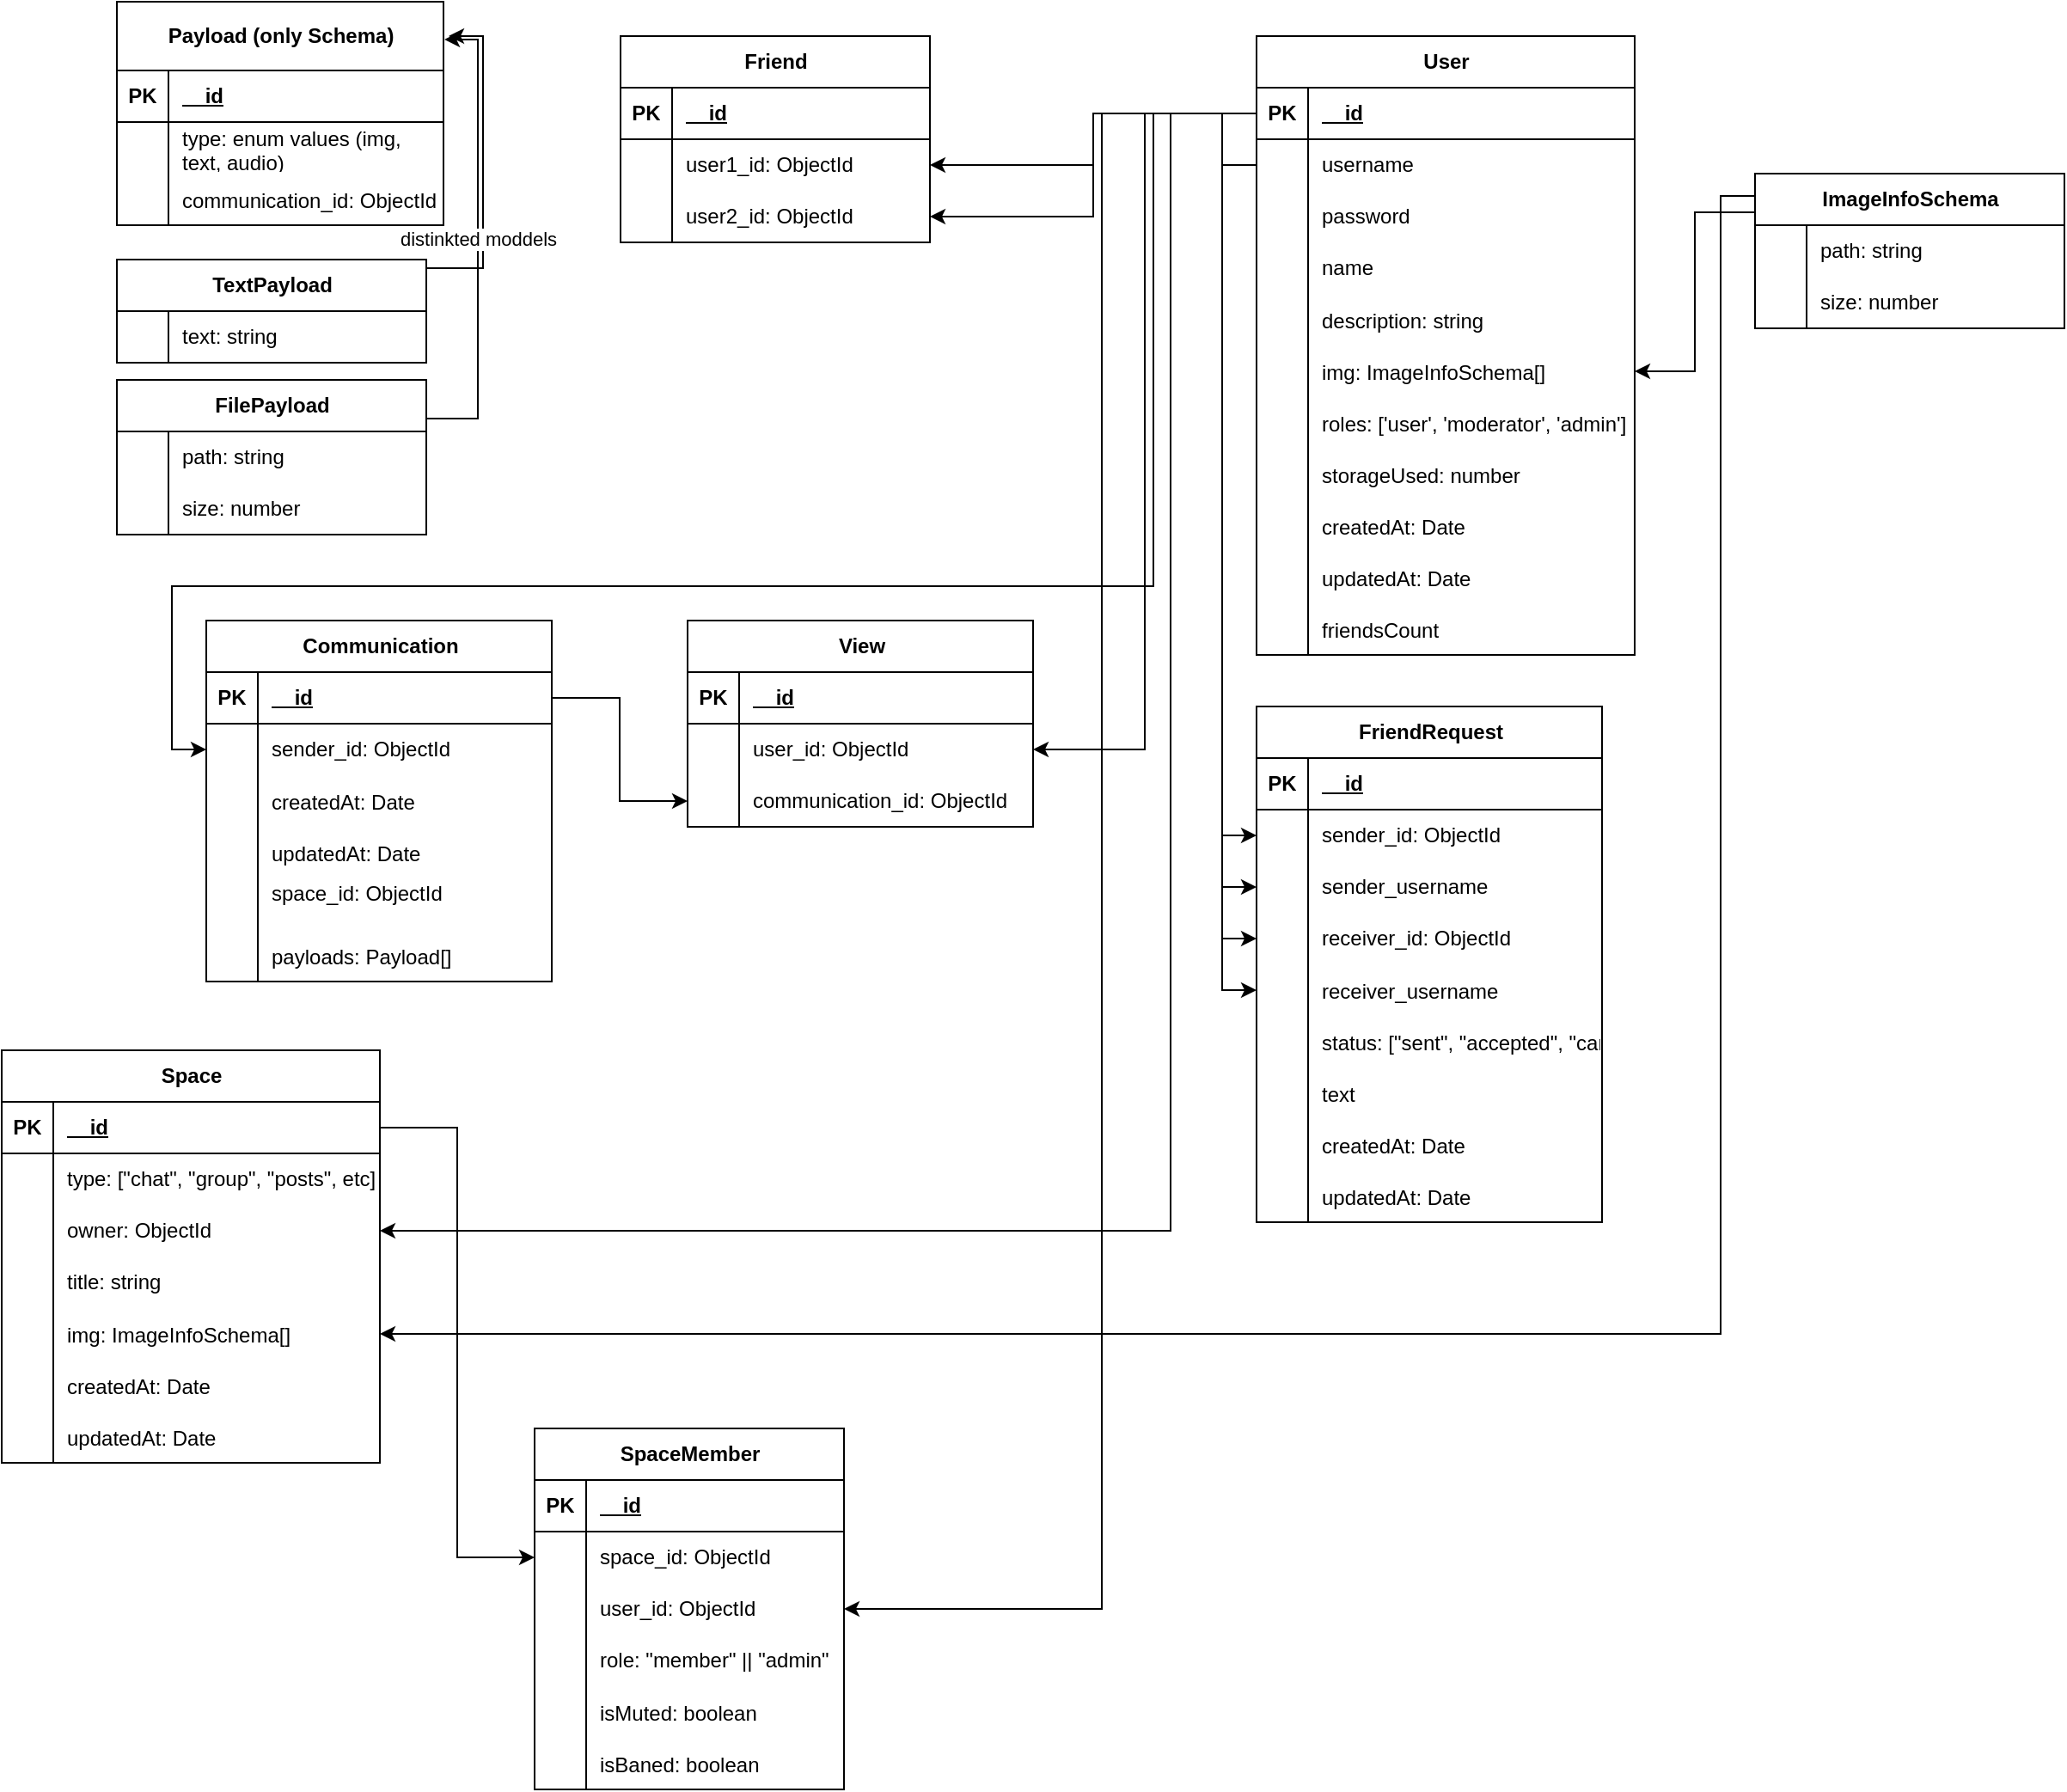 <mxfile version="26.2.14">
  <diagram name="Page-1" id="0_60_3k2s_ND-66H1FHV">
    <mxGraphModel dx="1878" dy="716" grid="1" gridSize="10" guides="1" tooltips="1" connect="1" arrows="1" fold="1" page="1" pageScale="1" pageWidth="827" pageHeight="1169" math="0" shadow="0">
      <root>
        <mxCell id="0" />
        <mxCell id="1" parent="0" />
        <mxCell id="tBgSsIU3LGb-Ax5IoA9m-5" value="User" style="shape=table;startSize=30;container=1;collapsible=1;childLayout=tableLayout;fixedRows=1;rowLines=0;fontStyle=1;align=center;resizeLast=1;html=1;" vertex="1" parent="1">
          <mxGeometry x="330" y="40" width="220" height="360" as="geometry" />
        </mxCell>
        <mxCell id="tBgSsIU3LGb-Ax5IoA9m-6" value="" style="shape=tableRow;horizontal=0;startSize=0;swimlaneHead=0;swimlaneBody=0;fillColor=none;collapsible=0;dropTarget=0;points=[[0,0.5],[1,0.5]];portConstraint=eastwest;top=0;left=0;right=0;bottom=1;" vertex="1" parent="tBgSsIU3LGb-Ax5IoA9m-5">
          <mxGeometry y="30" width="220" height="30" as="geometry" />
        </mxCell>
        <mxCell id="tBgSsIU3LGb-Ax5IoA9m-7" value="PK" style="shape=partialRectangle;connectable=0;fillColor=none;top=0;left=0;bottom=0;right=0;fontStyle=1;overflow=hidden;whiteSpace=wrap;html=1;" vertex="1" parent="tBgSsIU3LGb-Ax5IoA9m-6">
          <mxGeometry width="30" height="30" as="geometry">
            <mxRectangle width="30" height="30" as="alternateBounds" />
          </mxGeometry>
        </mxCell>
        <mxCell id="tBgSsIU3LGb-Ax5IoA9m-8" value="__id" style="shape=partialRectangle;connectable=0;fillColor=none;top=0;left=0;bottom=0;right=0;align=left;spacingLeft=6;fontStyle=5;overflow=hidden;whiteSpace=wrap;html=1;" vertex="1" parent="tBgSsIU3LGb-Ax5IoA9m-6">
          <mxGeometry x="30" width="190" height="30" as="geometry">
            <mxRectangle width="190" height="30" as="alternateBounds" />
          </mxGeometry>
        </mxCell>
        <mxCell id="tBgSsIU3LGb-Ax5IoA9m-9" value="" style="shape=tableRow;horizontal=0;startSize=0;swimlaneHead=0;swimlaneBody=0;fillColor=none;collapsible=0;dropTarget=0;points=[[0,0.5],[1,0.5]];portConstraint=eastwest;top=0;left=0;right=0;bottom=0;" vertex="1" parent="tBgSsIU3LGb-Ax5IoA9m-5">
          <mxGeometry y="60" width="220" height="30" as="geometry" />
        </mxCell>
        <mxCell id="tBgSsIU3LGb-Ax5IoA9m-10" value="" style="shape=partialRectangle;connectable=0;fillColor=none;top=0;left=0;bottom=0;right=0;editable=1;overflow=hidden;whiteSpace=wrap;html=1;" vertex="1" parent="tBgSsIU3LGb-Ax5IoA9m-9">
          <mxGeometry width="30" height="30" as="geometry">
            <mxRectangle width="30" height="30" as="alternateBounds" />
          </mxGeometry>
        </mxCell>
        <mxCell id="tBgSsIU3LGb-Ax5IoA9m-11" value="username" style="shape=partialRectangle;connectable=0;fillColor=none;top=0;left=0;bottom=0;right=0;align=left;spacingLeft=6;overflow=hidden;whiteSpace=wrap;html=1;" vertex="1" parent="tBgSsIU3LGb-Ax5IoA9m-9">
          <mxGeometry x="30" width="190" height="30" as="geometry">
            <mxRectangle width="190" height="30" as="alternateBounds" />
          </mxGeometry>
        </mxCell>
        <mxCell id="tBgSsIU3LGb-Ax5IoA9m-12" value="" style="shape=tableRow;horizontal=0;startSize=0;swimlaneHead=0;swimlaneBody=0;fillColor=none;collapsible=0;dropTarget=0;points=[[0,0.5],[1,0.5]];portConstraint=eastwest;top=0;left=0;right=0;bottom=0;" vertex="1" parent="tBgSsIU3LGb-Ax5IoA9m-5">
          <mxGeometry y="90" width="220" height="30" as="geometry" />
        </mxCell>
        <mxCell id="tBgSsIU3LGb-Ax5IoA9m-13" value="" style="shape=partialRectangle;connectable=0;fillColor=none;top=0;left=0;bottom=0;right=0;editable=1;overflow=hidden;whiteSpace=wrap;html=1;" vertex="1" parent="tBgSsIU3LGb-Ax5IoA9m-12">
          <mxGeometry width="30" height="30" as="geometry">
            <mxRectangle width="30" height="30" as="alternateBounds" />
          </mxGeometry>
        </mxCell>
        <mxCell id="tBgSsIU3LGb-Ax5IoA9m-14" value="password" style="shape=partialRectangle;connectable=0;fillColor=none;top=0;left=0;bottom=0;right=0;align=left;spacingLeft=6;overflow=hidden;whiteSpace=wrap;html=1;" vertex="1" parent="tBgSsIU3LGb-Ax5IoA9m-12">
          <mxGeometry x="30" width="190" height="30" as="geometry">
            <mxRectangle width="190" height="30" as="alternateBounds" />
          </mxGeometry>
        </mxCell>
        <mxCell id="tBgSsIU3LGb-Ax5IoA9m-15" value="" style="shape=tableRow;horizontal=0;startSize=0;swimlaneHead=0;swimlaneBody=0;fillColor=none;collapsible=0;dropTarget=0;points=[[0,0.5],[1,0.5]];portConstraint=eastwest;top=0;left=0;right=0;bottom=0;" vertex="1" parent="tBgSsIU3LGb-Ax5IoA9m-5">
          <mxGeometry y="120" width="220" height="30" as="geometry" />
        </mxCell>
        <mxCell id="tBgSsIU3LGb-Ax5IoA9m-16" value="" style="shape=partialRectangle;connectable=0;fillColor=none;top=0;left=0;bottom=0;right=0;editable=1;overflow=hidden;whiteSpace=wrap;html=1;" vertex="1" parent="tBgSsIU3LGb-Ax5IoA9m-15">
          <mxGeometry width="30" height="30" as="geometry">
            <mxRectangle width="30" height="30" as="alternateBounds" />
          </mxGeometry>
        </mxCell>
        <mxCell id="tBgSsIU3LGb-Ax5IoA9m-17" value="name" style="shape=partialRectangle;connectable=0;fillColor=none;top=0;left=0;bottom=0;right=0;align=left;spacingLeft=6;overflow=hidden;whiteSpace=wrap;html=1;" vertex="1" parent="tBgSsIU3LGb-Ax5IoA9m-15">
          <mxGeometry x="30" width="190" height="30" as="geometry">
            <mxRectangle width="190" height="30" as="alternateBounds" />
          </mxGeometry>
        </mxCell>
        <mxCell id="tBgSsIU3LGb-Ax5IoA9m-18" value="" style="shape=tableRow;horizontal=0;startSize=0;swimlaneHead=0;swimlaneBody=0;fillColor=none;collapsible=0;dropTarget=0;points=[[0,0.5],[1,0.5]];portConstraint=eastwest;top=0;left=0;right=0;bottom=0;" vertex="1" parent="tBgSsIU3LGb-Ax5IoA9m-5">
          <mxGeometry y="150" width="220" height="30" as="geometry" />
        </mxCell>
        <mxCell id="tBgSsIU3LGb-Ax5IoA9m-19" value="" style="shape=partialRectangle;connectable=0;fillColor=none;top=0;left=0;bottom=0;right=0;editable=1;overflow=hidden;" vertex="1" parent="tBgSsIU3LGb-Ax5IoA9m-18">
          <mxGeometry width="30" height="30" as="geometry">
            <mxRectangle width="30" height="30" as="alternateBounds" />
          </mxGeometry>
        </mxCell>
        <mxCell id="tBgSsIU3LGb-Ax5IoA9m-20" value="description: string" style="shape=partialRectangle;connectable=0;fillColor=none;top=0;left=0;bottom=0;right=0;align=left;spacingLeft=6;overflow=hidden;" vertex="1" parent="tBgSsIU3LGb-Ax5IoA9m-18">
          <mxGeometry x="30" width="190" height="30" as="geometry">
            <mxRectangle width="190" height="30" as="alternateBounds" />
          </mxGeometry>
        </mxCell>
        <mxCell id="tBgSsIU3LGb-Ax5IoA9m-21" value="" style="shape=tableRow;horizontal=0;startSize=0;swimlaneHead=0;swimlaneBody=0;fillColor=none;collapsible=0;dropTarget=0;points=[[0,0.5],[1,0.5]];portConstraint=eastwest;top=0;left=0;right=0;bottom=0;" vertex="1" parent="tBgSsIU3LGb-Ax5IoA9m-5">
          <mxGeometry y="180" width="220" height="30" as="geometry" />
        </mxCell>
        <mxCell id="tBgSsIU3LGb-Ax5IoA9m-22" value="" style="shape=partialRectangle;connectable=0;fillColor=none;top=0;left=0;bottom=0;right=0;editable=1;overflow=hidden;" vertex="1" parent="tBgSsIU3LGb-Ax5IoA9m-21">
          <mxGeometry width="30" height="30" as="geometry">
            <mxRectangle width="30" height="30" as="alternateBounds" />
          </mxGeometry>
        </mxCell>
        <mxCell id="tBgSsIU3LGb-Ax5IoA9m-23" value="img: ImageInfoSchema[]" style="shape=partialRectangle;connectable=0;fillColor=none;top=0;left=0;bottom=0;right=0;align=left;spacingLeft=6;overflow=hidden;" vertex="1" parent="tBgSsIU3LGb-Ax5IoA9m-21">
          <mxGeometry x="30" width="190" height="30" as="geometry">
            <mxRectangle width="190" height="30" as="alternateBounds" />
          </mxGeometry>
        </mxCell>
        <mxCell id="tBgSsIU3LGb-Ax5IoA9m-122" value="" style="shape=tableRow;horizontal=0;startSize=0;swimlaneHead=0;swimlaneBody=0;fillColor=none;collapsible=0;dropTarget=0;points=[[0,0.5],[1,0.5]];portConstraint=eastwest;top=0;left=0;right=0;bottom=0;" vertex="1" parent="tBgSsIU3LGb-Ax5IoA9m-5">
          <mxGeometry y="210" width="220" height="30" as="geometry" />
        </mxCell>
        <mxCell id="tBgSsIU3LGb-Ax5IoA9m-123" value="" style="shape=partialRectangle;connectable=0;fillColor=none;top=0;left=0;bottom=0;right=0;editable=1;overflow=hidden;" vertex="1" parent="tBgSsIU3LGb-Ax5IoA9m-122">
          <mxGeometry width="30" height="30" as="geometry">
            <mxRectangle width="30" height="30" as="alternateBounds" />
          </mxGeometry>
        </mxCell>
        <mxCell id="tBgSsIU3LGb-Ax5IoA9m-124" value="roles: [&#39;user&#39;, &#39;moderator&#39;, &#39;admin&#39;]" style="shape=partialRectangle;connectable=0;fillColor=none;top=0;left=0;bottom=0;right=0;align=left;spacingLeft=6;overflow=hidden;" vertex="1" parent="tBgSsIU3LGb-Ax5IoA9m-122">
          <mxGeometry x="30" width="190" height="30" as="geometry">
            <mxRectangle width="190" height="30" as="alternateBounds" />
          </mxGeometry>
        </mxCell>
        <mxCell id="tBgSsIU3LGb-Ax5IoA9m-126" value="" style="shape=tableRow;horizontal=0;startSize=0;swimlaneHead=0;swimlaneBody=0;fillColor=none;collapsible=0;dropTarget=0;points=[[0,0.5],[1,0.5]];portConstraint=eastwest;top=0;left=0;right=0;bottom=0;" vertex="1" parent="tBgSsIU3LGb-Ax5IoA9m-5">
          <mxGeometry y="240" width="220" height="30" as="geometry" />
        </mxCell>
        <mxCell id="tBgSsIU3LGb-Ax5IoA9m-127" value="" style="shape=partialRectangle;connectable=0;fillColor=none;top=0;left=0;bottom=0;right=0;editable=1;overflow=hidden;" vertex="1" parent="tBgSsIU3LGb-Ax5IoA9m-126">
          <mxGeometry width="30" height="30" as="geometry">
            <mxRectangle width="30" height="30" as="alternateBounds" />
          </mxGeometry>
        </mxCell>
        <mxCell id="tBgSsIU3LGb-Ax5IoA9m-128" value="storageUsed: number" style="shape=partialRectangle;connectable=0;fillColor=none;top=0;left=0;bottom=0;right=0;align=left;spacingLeft=6;overflow=hidden;" vertex="1" parent="tBgSsIU3LGb-Ax5IoA9m-126">
          <mxGeometry x="30" width="190" height="30" as="geometry">
            <mxRectangle width="190" height="30" as="alternateBounds" />
          </mxGeometry>
        </mxCell>
        <mxCell id="tBgSsIU3LGb-Ax5IoA9m-132" value="" style="shape=tableRow;horizontal=0;startSize=0;swimlaneHead=0;swimlaneBody=0;fillColor=none;collapsible=0;dropTarget=0;points=[[0,0.5],[1,0.5]];portConstraint=eastwest;top=0;left=0;right=0;bottom=0;" vertex="1" parent="tBgSsIU3LGb-Ax5IoA9m-5">
          <mxGeometry y="270" width="220" height="30" as="geometry" />
        </mxCell>
        <mxCell id="tBgSsIU3LGb-Ax5IoA9m-133" value="" style="shape=partialRectangle;connectable=0;fillColor=none;top=0;left=0;bottom=0;right=0;editable=1;overflow=hidden;" vertex="1" parent="tBgSsIU3LGb-Ax5IoA9m-132">
          <mxGeometry width="30" height="30" as="geometry">
            <mxRectangle width="30" height="30" as="alternateBounds" />
          </mxGeometry>
        </mxCell>
        <mxCell id="tBgSsIU3LGb-Ax5IoA9m-134" value="createdAt: Date" style="shape=partialRectangle;connectable=0;fillColor=none;top=0;left=0;bottom=0;right=0;align=left;spacingLeft=6;overflow=hidden;" vertex="1" parent="tBgSsIU3LGb-Ax5IoA9m-132">
          <mxGeometry x="30" width="190" height="30" as="geometry">
            <mxRectangle width="190" height="30" as="alternateBounds" />
          </mxGeometry>
        </mxCell>
        <mxCell id="tBgSsIU3LGb-Ax5IoA9m-136" value="" style="shape=tableRow;horizontal=0;startSize=0;swimlaneHead=0;swimlaneBody=0;fillColor=none;collapsible=0;dropTarget=0;points=[[0,0.5],[1,0.5]];portConstraint=eastwest;top=0;left=0;right=0;bottom=0;" vertex="1" parent="tBgSsIU3LGb-Ax5IoA9m-5">
          <mxGeometry y="300" width="220" height="30" as="geometry" />
        </mxCell>
        <mxCell id="tBgSsIU3LGb-Ax5IoA9m-137" value="" style="shape=partialRectangle;connectable=0;fillColor=none;top=0;left=0;bottom=0;right=0;editable=1;overflow=hidden;" vertex="1" parent="tBgSsIU3LGb-Ax5IoA9m-136">
          <mxGeometry width="30" height="30" as="geometry">
            <mxRectangle width="30" height="30" as="alternateBounds" />
          </mxGeometry>
        </mxCell>
        <mxCell id="tBgSsIU3LGb-Ax5IoA9m-138" value="updatedAt: Date" style="shape=partialRectangle;connectable=0;fillColor=none;top=0;left=0;bottom=0;right=0;align=left;spacingLeft=6;overflow=hidden;" vertex="1" parent="tBgSsIU3LGb-Ax5IoA9m-136">
          <mxGeometry x="30" width="190" height="30" as="geometry">
            <mxRectangle width="190" height="30" as="alternateBounds" />
          </mxGeometry>
        </mxCell>
        <mxCell id="tBgSsIU3LGb-Ax5IoA9m-337" value="" style="shape=tableRow;horizontal=0;startSize=0;swimlaneHead=0;swimlaneBody=0;fillColor=none;collapsible=0;dropTarget=0;points=[[0,0.5],[1,0.5]];portConstraint=eastwest;top=0;left=0;right=0;bottom=0;" vertex="1" parent="tBgSsIU3LGb-Ax5IoA9m-5">
          <mxGeometry y="330" width="220" height="30" as="geometry" />
        </mxCell>
        <mxCell id="tBgSsIU3LGb-Ax5IoA9m-338" value="" style="shape=partialRectangle;connectable=0;fillColor=none;top=0;left=0;bottom=0;right=0;editable=1;overflow=hidden;" vertex="1" parent="tBgSsIU3LGb-Ax5IoA9m-337">
          <mxGeometry width="30" height="30" as="geometry">
            <mxRectangle width="30" height="30" as="alternateBounds" />
          </mxGeometry>
        </mxCell>
        <mxCell id="tBgSsIU3LGb-Ax5IoA9m-339" value="friendsCount" style="shape=partialRectangle;connectable=0;fillColor=none;top=0;left=0;bottom=0;right=0;align=left;spacingLeft=6;overflow=hidden;" vertex="1" parent="tBgSsIU3LGb-Ax5IoA9m-337">
          <mxGeometry x="30" width="190" height="30" as="geometry">
            <mxRectangle width="190" height="30" as="alternateBounds" />
          </mxGeometry>
        </mxCell>
        <mxCell id="tBgSsIU3LGb-Ax5IoA9m-24" value="Payload (only Schema)" style="shape=table;startSize=40;container=1;collapsible=1;childLayout=tableLayout;fixedRows=1;rowLines=0;fontStyle=1;align=center;resizeLast=1;html=1;" vertex="1" parent="1">
          <mxGeometry x="-333" y="20" width="190" height="130" as="geometry" />
        </mxCell>
        <mxCell id="tBgSsIU3LGb-Ax5IoA9m-25" value="" style="shape=tableRow;horizontal=0;startSize=0;swimlaneHead=0;swimlaneBody=0;fillColor=none;collapsible=0;dropTarget=0;points=[[0,0.5],[1,0.5]];portConstraint=eastwest;top=0;left=0;right=0;bottom=1;" vertex="1" parent="tBgSsIU3LGb-Ax5IoA9m-24">
          <mxGeometry y="40" width="190" height="30" as="geometry" />
        </mxCell>
        <mxCell id="tBgSsIU3LGb-Ax5IoA9m-26" value="PK" style="shape=partialRectangle;connectable=0;fillColor=none;top=0;left=0;bottom=0;right=0;fontStyle=1;overflow=hidden;whiteSpace=wrap;html=1;" vertex="1" parent="tBgSsIU3LGb-Ax5IoA9m-25">
          <mxGeometry width="30" height="30" as="geometry">
            <mxRectangle width="30" height="30" as="alternateBounds" />
          </mxGeometry>
        </mxCell>
        <mxCell id="tBgSsIU3LGb-Ax5IoA9m-27" value="__id" style="shape=partialRectangle;connectable=0;fillColor=none;top=0;left=0;bottom=0;right=0;align=left;spacingLeft=6;fontStyle=5;overflow=hidden;whiteSpace=wrap;html=1;" vertex="1" parent="tBgSsIU3LGb-Ax5IoA9m-25">
          <mxGeometry x="30" width="160" height="30" as="geometry">
            <mxRectangle width="160" height="30" as="alternateBounds" />
          </mxGeometry>
        </mxCell>
        <mxCell id="tBgSsIU3LGb-Ax5IoA9m-28" value="" style="shape=tableRow;horizontal=0;startSize=0;swimlaneHead=0;swimlaneBody=0;fillColor=none;collapsible=0;dropTarget=0;points=[[0,0.5],[1,0.5]];portConstraint=eastwest;top=0;left=0;right=0;bottom=0;" vertex="1" parent="tBgSsIU3LGb-Ax5IoA9m-24">
          <mxGeometry y="70" width="190" height="30" as="geometry" />
        </mxCell>
        <mxCell id="tBgSsIU3LGb-Ax5IoA9m-29" value="" style="shape=partialRectangle;connectable=0;fillColor=none;top=0;left=0;bottom=0;right=0;editable=1;overflow=hidden;whiteSpace=wrap;html=1;" vertex="1" parent="tBgSsIU3LGb-Ax5IoA9m-28">
          <mxGeometry width="30" height="30" as="geometry">
            <mxRectangle width="30" height="30" as="alternateBounds" />
          </mxGeometry>
        </mxCell>
        <mxCell id="tBgSsIU3LGb-Ax5IoA9m-30" value="type: enum values (img, text, audio)" style="shape=partialRectangle;connectable=0;fillColor=none;top=0;left=0;bottom=0;right=0;align=left;spacingLeft=6;overflow=hidden;whiteSpace=wrap;html=1;" vertex="1" parent="tBgSsIU3LGb-Ax5IoA9m-28">
          <mxGeometry x="30" width="160" height="30" as="geometry">
            <mxRectangle width="160" height="30" as="alternateBounds" />
          </mxGeometry>
        </mxCell>
        <mxCell id="tBgSsIU3LGb-Ax5IoA9m-268" value="" style="shape=tableRow;horizontal=0;startSize=0;swimlaneHead=0;swimlaneBody=0;fillColor=none;collapsible=0;dropTarget=0;points=[[0,0.5],[1,0.5]];portConstraint=eastwest;top=0;left=0;right=0;bottom=0;" vertex="1" parent="tBgSsIU3LGb-Ax5IoA9m-24">
          <mxGeometry y="100" width="190" height="30" as="geometry" />
        </mxCell>
        <mxCell id="tBgSsIU3LGb-Ax5IoA9m-269" value="" style="shape=partialRectangle;connectable=0;fillColor=none;top=0;left=0;bottom=0;right=0;editable=1;overflow=hidden;" vertex="1" parent="tBgSsIU3LGb-Ax5IoA9m-268">
          <mxGeometry width="30" height="30" as="geometry">
            <mxRectangle width="30" height="30" as="alternateBounds" />
          </mxGeometry>
        </mxCell>
        <mxCell id="tBgSsIU3LGb-Ax5IoA9m-270" value="communication_id: ObjectId" style="shape=partialRectangle;connectable=0;fillColor=none;top=0;left=0;bottom=0;right=0;align=left;spacingLeft=6;overflow=hidden;" vertex="1" parent="tBgSsIU3LGb-Ax5IoA9m-268">
          <mxGeometry x="30" width="160" height="30" as="geometry">
            <mxRectangle width="160" height="30" as="alternateBounds" />
          </mxGeometry>
        </mxCell>
        <mxCell id="tBgSsIU3LGb-Ax5IoA9m-82" value="FilePayload" style="shape=table;startSize=30;container=1;collapsible=1;childLayout=tableLayout;fixedRows=1;rowLines=0;fontStyle=1;align=center;resizeLast=1;html=1;" vertex="1" parent="1">
          <mxGeometry x="-333" y="240" width="180" height="90" as="geometry" />
        </mxCell>
        <mxCell id="tBgSsIU3LGb-Ax5IoA9m-86" value="" style="shape=tableRow;horizontal=0;startSize=0;swimlaneHead=0;swimlaneBody=0;fillColor=none;collapsible=0;dropTarget=0;points=[[0,0.5],[1,0.5]];portConstraint=eastwest;top=0;left=0;right=0;bottom=0;" vertex="1" parent="tBgSsIU3LGb-Ax5IoA9m-82">
          <mxGeometry y="30" width="180" height="30" as="geometry" />
        </mxCell>
        <mxCell id="tBgSsIU3LGb-Ax5IoA9m-87" value="" style="shape=partialRectangle;connectable=0;fillColor=none;top=0;left=0;bottom=0;right=0;editable=1;overflow=hidden;whiteSpace=wrap;html=1;" vertex="1" parent="tBgSsIU3LGb-Ax5IoA9m-86">
          <mxGeometry width="30" height="30" as="geometry">
            <mxRectangle width="30" height="30" as="alternateBounds" />
          </mxGeometry>
        </mxCell>
        <mxCell id="tBgSsIU3LGb-Ax5IoA9m-88" value="path: string" style="shape=partialRectangle;connectable=0;fillColor=none;top=0;left=0;bottom=0;right=0;align=left;spacingLeft=6;overflow=hidden;whiteSpace=wrap;html=1;" vertex="1" parent="tBgSsIU3LGb-Ax5IoA9m-86">
          <mxGeometry x="30" width="150" height="30" as="geometry">
            <mxRectangle width="150" height="30" as="alternateBounds" />
          </mxGeometry>
        </mxCell>
        <mxCell id="tBgSsIU3LGb-Ax5IoA9m-89" value="" style="shape=tableRow;horizontal=0;startSize=0;swimlaneHead=0;swimlaneBody=0;fillColor=none;collapsible=0;dropTarget=0;points=[[0,0.5],[1,0.5]];portConstraint=eastwest;top=0;left=0;right=0;bottom=0;" vertex="1" parent="tBgSsIU3LGb-Ax5IoA9m-82">
          <mxGeometry y="60" width="180" height="30" as="geometry" />
        </mxCell>
        <mxCell id="tBgSsIU3LGb-Ax5IoA9m-90" value="" style="shape=partialRectangle;connectable=0;fillColor=none;top=0;left=0;bottom=0;right=0;editable=1;overflow=hidden;whiteSpace=wrap;html=1;" vertex="1" parent="tBgSsIU3LGb-Ax5IoA9m-89">
          <mxGeometry width="30" height="30" as="geometry">
            <mxRectangle width="30" height="30" as="alternateBounds" />
          </mxGeometry>
        </mxCell>
        <mxCell id="tBgSsIU3LGb-Ax5IoA9m-91" value="size: number" style="shape=partialRectangle;connectable=0;fillColor=none;top=0;left=0;bottom=0;right=0;align=left;spacingLeft=6;overflow=hidden;whiteSpace=wrap;html=1;" vertex="1" parent="tBgSsIU3LGb-Ax5IoA9m-89">
          <mxGeometry x="30" width="150" height="30" as="geometry">
            <mxRectangle width="150" height="30" as="alternateBounds" />
          </mxGeometry>
        </mxCell>
        <mxCell id="tBgSsIU3LGb-Ax5IoA9m-119" style="edgeStyle=orthogonalEdgeStyle;rounded=0;orthogonalLoop=1;jettySize=auto;html=1;exitX=1;exitY=0.25;exitDx=0;exitDy=0;" edge="1" parent="1" source="tBgSsIU3LGb-Ax5IoA9m-105">
          <mxGeometry relative="1" as="geometry">
            <mxPoint x="-140" y="40" as="targetPoint" />
            <Array as="points">
              <mxPoint x="-120" y="175" />
              <mxPoint x="-120" y="40" />
            </Array>
          </mxGeometry>
        </mxCell>
        <mxCell id="tBgSsIU3LGb-Ax5IoA9m-105" value="TextPayload" style="shape=table;startSize=30;container=1;collapsible=1;childLayout=tableLayout;fixedRows=1;rowLines=0;fontStyle=1;align=center;resizeLast=1;html=1;" vertex="1" parent="1">
          <mxGeometry x="-333" y="170" width="180" height="60" as="geometry" />
        </mxCell>
        <mxCell id="tBgSsIU3LGb-Ax5IoA9m-106" value="" style="shape=tableRow;horizontal=0;startSize=0;swimlaneHead=0;swimlaneBody=0;fillColor=none;collapsible=0;dropTarget=0;points=[[0,0.5],[1,0.5]];portConstraint=eastwest;top=0;left=0;right=0;bottom=0;" vertex="1" parent="tBgSsIU3LGb-Ax5IoA9m-105">
          <mxGeometry y="30" width="180" height="30" as="geometry" />
        </mxCell>
        <mxCell id="tBgSsIU3LGb-Ax5IoA9m-107" value="" style="shape=partialRectangle;connectable=0;fillColor=none;top=0;left=0;bottom=0;right=0;editable=1;overflow=hidden;whiteSpace=wrap;html=1;" vertex="1" parent="tBgSsIU3LGb-Ax5IoA9m-106">
          <mxGeometry width="30" height="30" as="geometry">
            <mxRectangle width="30" height="30" as="alternateBounds" />
          </mxGeometry>
        </mxCell>
        <mxCell id="tBgSsIU3LGb-Ax5IoA9m-108" value="text: string" style="shape=partialRectangle;connectable=0;fillColor=none;top=0;left=0;bottom=0;right=0;align=left;spacingLeft=6;overflow=hidden;whiteSpace=wrap;html=1;" vertex="1" parent="tBgSsIU3LGb-Ax5IoA9m-106">
          <mxGeometry x="30" width="150" height="30" as="geometry">
            <mxRectangle width="150" height="30" as="alternateBounds" />
          </mxGeometry>
        </mxCell>
        <mxCell id="tBgSsIU3LGb-Ax5IoA9m-120" value="distinkted moddels" style="edgeStyle=orthogonalEdgeStyle;rounded=0;orthogonalLoop=1;jettySize=auto;html=1;exitX=1;exitY=0.25;exitDx=0;exitDy=0;entryX=1.003;entryY=0.169;entryDx=0;entryDy=0;entryPerimeter=0;" edge="1" parent="1" source="tBgSsIU3LGb-Ax5IoA9m-82" target="tBgSsIU3LGb-Ax5IoA9m-24">
          <mxGeometry relative="1" as="geometry" />
        </mxCell>
        <mxCell id="tBgSsIU3LGb-Ax5IoA9m-139" value="FriendRequest" style="shape=table;startSize=30;container=1;collapsible=1;childLayout=tableLayout;fixedRows=1;rowLines=0;fontStyle=1;align=center;resizeLast=1;html=1;" vertex="1" parent="1">
          <mxGeometry x="330" y="430" width="201" height="300" as="geometry" />
        </mxCell>
        <mxCell id="tBgSsIU3LGb-Ax5IoA9m-140" value="" style="shape=tableRow;horizontal=0;startSize=0;swimlaneHead=0;swimlaneBody=0;fillColor=none;collapsible=0;dropTarget=0;points=[[0,0.5],[1,0.5]];portConstraint=eastwest;top=0;left=0;right=0;bottom=1;" vertex="1" parent="tBgSsIU3LGb-Ax5IoA9m-139">
          <mxGeometry y="30" width="201" height="30" as="geometry" />
        </mxCell>
        <mxCell id="tBgSsIU3LGb-Ax5IoA9m-141" value="PK" style="shape=partialRectangle;connectable=0;fillColor=none;top=0;left=0;bottom=0;right=0;fontStyle=1;overflow=hidden;whiteSpace=wrap;html=1;" vertex="1" parent="tBgSsIU3LGb-Ax5IoA9m-140">
          <mxGeometry width="30" height="30" as="geometry">
            <mxRectangle width="30" height="30" as="alternateBounds" />
          </mxGeometry>
        </mxCell>
        <mxCell id="tBgSsIU3LGb-Ax5IoA9m-142" value="__id" style="shape=partialRectangle;connectable=0;fillColor=none;top=0;left=0;bottom=0;right=0;align=left;spacingLeft=6;fontStyle=5;overflow=hidden;whiteSpace=wrap;html=1;" vertex="1" parent="tBgSsIU3LGb-Ax5IoA9m-140">
          <mxGeometry x="30" width="171" height="30" as="geometry">
            <mxRectangle width="171" height="30" as="alternateBounds" />
          </mxGeometry>
        </mxCell>
        <mxCell id="tBgSsIU3LGb-Ax5IoA9m-143" value="" style="shape=tableRow;horizontal=0;startSize=0;swimlaneHead=0;swimlaneBody=0;fillColor=none;collapsible=0;dropTarget=0;points=[[0,0.5],[1,0.5]];portConstraint=eastwest;top=0;left=0;right=0;bottom=0;" vertex="1" parent="tBgSsIU3LGb-Ax5IoA9m-139">
          <mxGeometry y="60" width="201" height="30" as="geometry" />
        </mxCell>
        <mxCell id="tBgSsIU3LGb-Ax5IoA9m-144" value="" style="shape=partialRectangle;connectable=0;fillColor=none;top=0;left=0;bottom=0;right=0;editable=1;overflow=hidden;whiteSpace=wrap;html=1;" vertex="1" parent="tBgSsIU3LGb-Ax5IoA9m-143">
          <mxGeometry width="30" height="30" as="geometry">
            <mxRectangle width="30" height="30" as="alternateBounds" />
          </mxGeometry>
        </mxCell>
        <mxCell id="tBgSsIU3LGb-Ax5IoA9m-145" value="sender_id: ObjectId" style="shape=partialRectangle;connectable=0;fillColor=none;top=0;left=0;bottom=0;right=0;align=left;spacingLeft=6;overflow=hidden;whiteSpace=wrap;html=1;" vertex="1" parent="tBgSsIU3LGb-Ax5IoA9m-143">
          <mxGeometry x="30" width="171" height="30" as="geometry">
            <mxRectangle width="171" height="30" as="alternateBounds" />
          </mxGeometry>
        </mxCell>
        <mxCell id="tBgSsIU3LGb-Ax5IoA9m-146" value="" style="shape=tableRow;horizontal=0;startSize=0;swimlaneHead=0;swimlaneBody=0;fillColor=none;collapsible=0;dropTarget=0;points=[[0,0.5],[1,0.5]];portConstraint=eastwest;top=0;left=0;right=0;bottom=0;" vertex="1" parent="tBgSsIU3LGb-Ax5IoA9m-139">
          <mxGeometry y="90" width="201" height="30" as="geometry" />
        </mxCell>
        <mxCell id="tBgSsIU3LGb-Ax5IoA9m-147" value="" style="shape=partialRectangle;connectable=0;fillColor=none;top=0;left=0;bottom=0;right=0;editable=1;overflow=hidden;whiteSpace=wrap;html=1;" vertex="1" parent="tBgSsIU3LGb-Ax5IoA9m-146">
          <mxGeometry width="30" height="30" as="geometry">
            <mxRectangle width="30" height="30" as="alternateBounds" />
          </mxGeometry>
        </mxCell>
        <mxCell id="tBgSsIU3LGb-Ax5IoA9m-148" value="sender_username" style="shape=partialRectangle;connectable=0;fillColor=none;top=0;left=0;bottom=0;right=0;align=left;spacingLeft=6;overflow=hidden;whiteSpace=wrap;html=1;" vertex="1" parent="tBgSsIU3LGb-Ax5IoA9m-146">
          <mxGeometry x="30" width="171" height="30" as="geometry">
            <mxRectangle width="171" height="30" as="alternateBounds" />
          </mxGeometry>
        </mxCell>
        <mxCell id="tBgSsIU3LGb-Ax5IoA9m-149" value="" style="shape=tableRow;horizontal=0;startSize=0;swimlaneHead=0;swimlaneBody=0;fillColor=none;collapsible=0;dropTarget=0;points=[[0,0.5],[1,0.5]];portConstraint=eastwest;top=0;left=0;right=0;bottom=0;" vertex="1" parent="tBgSsIU3LGb-Ax5IoA9m-139">
          <mxGeometry y="120" width="201" height="30" as="geometry" />
        </mxCell>
        <mxCell id="tBgSsIU3LGb-Ax5IoA9m-150" value="" style="shape=partialRectangle;connectable=0;fillColor=none;top=0;left=0;bottom=0;right=0;editable=1;overflow=hidden;whiteSpace=wrap;html=1;" vertex="1" parent="tBgSsIU3LGb-Ax5IoA9m-149">
          <mxGeometry width="30" height="30" as="geometry">
            <mxRectangle width="30" height="30" as="alternateBounds" />
          </mxGeometry>
        </mxCell>
        <mxCell id="tBgSsIU3LGb-Ax5IoA9m-151" value="receiver_id: ObjectId" style="shape=partialRectangle;connectable=0;fillColor=none;top=0;left=0;bottom=0;right=0;align=left;spacingLeft=6;overflow=hidden;whiteSpace=wrap;html=1;" vertex="1" parent="tBgSsIU3LGb-Ax5IoA9m-149">
          <mxGeometry x="30" width="171" height="30" as="geometry">
            <mxRectangle width="171" height="30" as="alternateBounds" />
          </mxGeometry>
        </mxCell>
        <mxCell id="tBgSsIU3LGb-Ax5IoA9m-152" value="" style="shape=tableRow;horizontal=0;startSize=0;swimlaneHead=0;swimlaneBody=0;fillColor=none;collapsible=0;dropTarget=0;points=[[0,0.5],[1,0.5]];portConstraint=eastwest;top=0;left=0;right=0;bottom=0;" vertex="1" parent="tBgSsIU3LGb-Ax5IoA9m-139">
          <mxGeometry y="150" width="201" height="30" as="geometry" />
        </mxCell>
        <mxCell id="tBgSsIU3LGb-Ax5IoA9m-153" value="" style="shape=partialRectangle;connectable=0;fillColor=none;top=0;left=0;bottom=0;right=0;editable=1;overflow=hidden;" vertex="1" parent="tBgSsIU3LGb-Ax5IoA9m-152">
          <mxGeometry width="30" height="30" as="geometry">
            <mxRectangle width="30" height="30" as="alternateBounds" />
          </mxGeometry>
        </mxCell>
        <mxCell id="tBgSsIU3LGb-Ax5IoA9m-154" value="receiver_username" style="shape=partialRectangle;connectable=0;fillColor=none;top=0;left=0;bottom=0;right=0;align=left;spacingLeft=6;overflow=hidden;" vertex="1" parent="tBgSsIU3LGb-Ax5IoA9m-152">
          <mxGeometry x="30" width="171" height="30" as="geometry">
            <mxRectangle width="171" height="30" as="alternateBounds" />
          </mxGeometry>
        </mxCell>
        <mxCell id="tBgSsIU3LGb-Ax5IoA9m-155" value="" style="shape=tableRow;horizontal=0;startSize=0;swimlaneHead=0;swimlaneBody=0;fillColor=none;collapsible=0;dropTarget=0;points=[[0,0.5],[1,0.5]];portConstraint=eastwest;top=0;left=0;right=0;bottom=0;" vertex="1" parent="tBgSsIU3LGb-Ax5IoA9m-139">
          <mxGeometry y="180" width="201" height="30" as="geometry" />
        </mxCell>
        <mxCell id="tBgSsIU3LGb-Ax5IoA9m-156" value="" style="shape=partialRectangle;connectable=0;fillColor=none;top=0;left=0;bottom=0;right=0;editable=1;overflow=hidden;" vertex="1" parent="tBgSsIU3LGb-Ax5IoA9m-155">
          <mxGeometry width="30" height="30" as="geometry">
            <mxRectangle width="30" height="30" as="alternateBounds" />
          </mxGeometry>
        </mxCell>
        <mxCell id="tBgSsIU3LGb-Ax5IoA9m-157" value="status: [&quot;sent&quot;, &quot;accepted&quot;, &quot;canceled&quot;]" style="shape=partialRectangle;connectable=0;fillColor=none;top=0;left=0;bottom=0;right=0;align=left;spacingLeft=6;overflow=hidden;" vertex="1" parent="tBgSsIU3LGb-Ax5IoA9m-155">
          <mxGeometry x="30" width="171" height="30" as="geometry">
            <mxRectangle width="171" height="30" as="alternateBounds" />
          </mxGeometry>
        </mxCell>
        <mxCell id="tBgSsIU3LGb-Ax5IoA9m-158" value="" style="shape=tableRow;horizontal=0;startSize=0;swimlaneHead=0;swimlaneBody=0;fillColor=none;collapsible=0;dropTarget=0;points=[[0,0.5],[1,0.5]];portConstraint=eastwest;top=0;left=0;right=0;bottom=0;" vertex="1" parent="tBgSsIU3LGb-Ax5IoA9m-139">
          <mxGeometry y="210" width="201" height="30" as="geometry" />
        </mxCell>
        <mxCell id="tBgSsIU3LGb-Ax5IoA9m-159" value="" style="shape=partialRectangle;connectable=0;fillColor=none;top=0;left=0;bottom=0;right=0;editable=1;overflow=hidden;" vertex="1" parent="tBgSsIU3LGb-Ax5IoA9m-158">
          <mxGeometry width="30" height="30" as="geometry">
            <mxRectangle width="30" height="30" as="alternateBounds" />
          </mxGeometry>
        </mxCell>
        <mxCell id="tBgSsIU3LGb-Ax5IoA9m-160" value="text" style="shape=partialRectangle;connectable=0;fillColor=none;top=0;left=0;bottom=0;right=0;align=left;spacingLeft=6;overflow=hidden;" vertex="1" parent="tBgSsIU3LGb-Ax5IoA9m-158">
          <mxGeometry x="30" width="171" height="30" as="geometry">
            <mxRectangle width="171" height="30" as="alternateBounds" />
          </mxGeometry>
        </mxCell>
        <mxCell id="tBgSsIU3LGb-Ax5IoA9m-167" value="" style="shape=tableRow;horizontal=0;startSize=0;swimlaneHead=0;swimlaneBody=0;fillColor=none;collapsible=0;dropTarget=0;points=[[0,0.5],[1,0.5]];portConstraint=eastwest;top=0;left=0;right=0;bottom=0;" vertex="1" parent="tBgSsIU3LGb-Ax5IoA9m-139">
          <mxGeometry y="240" width="201" height="30" as="geometry" />
        </mxCell>
        <mxCell id="tBgSsIU3LGb-Ax5IoA9m-168" value="" style="shape=partialRectangle;connectable=0;fillColor=none;top=0;left=0;bottom=0;right=0;editable=1;overflow=hidden;" vertex="1" parent="tBgSsIU3LGb-Ax5IoA9m-167">
          <mxGeometry width="30" height="30" as="geometry">
            <mxRectangle width="30" height="30" as="alternateBounds" />
          </mxGeometry>
        </mxCell>
        <mxCell id="tBgSsIU3LGb-Ax5IoA9m-169" value="createdAt: Date" style="shape=partialRectangle;connectable=0;fillColor=none;top=0;left=0;bottom=0;right=0;align=left;spacingLeft=6;overflow=hidden;" vertex="1" parent="tBgSsIU3LGb-Ax5IoA9m-167">
          <mxGeometry x="30" width="171" height="30" as="geometry">
            <mxRectangle width="171" height="30" as="alternateBounds" />
          </mxGeometry>
        </mxCell>
        <mxCell id="tBgSsIU3LGb-Ax5IoA9m-170" value="" style="shape=tableRow;horizontal=0;startSize=0;swimlaneHead=0;swimlaneBody=0;fillColor=none;collapsible=0;dropTarget=0;points=[[0,0.5],[1,0.5]];portConstraint=eastwest;top=0;left=0;right=0;bottom=0;" vertex="1" parent="tBgSsIU3LGb-Ax5IoA9m-139">
          <mxGeometry y="270" width="201" height="30" as="geometry" />
        </mxCell>
        <mxCell id="tBgSsIU3LGb-Ax5IoA9m-171" value="" style="shape=partialRectangle;connectable=0;fillColor=none;top=0;left=0;bottom=0;right=0;editable=1;overflow=hidden;" vertex="1" parent="tBgSsIU3LGb-Ax5IoA9m-170">
          <mxGeometry width="30" height="30" as="geometry">
            <mxRectangle width="30" height="30" as="alternateBounds" />
          </mxGeometry>
        </mxCell>
        <mxCell id="tBgSsIU3LGb-Ax5IoA9m-172" value="updatedAt: Date" style="shape=partialRectangle;connectable=0;fillColor=none;top=0;left=0;bottom=0;right=0;align=left;spacingLeft=6;overflow=hidden;" vertex="1" parent="tBgSsIU3LGb-Ax5IoA9m-170">
          <mxGeometry x="30" width="171" height="30" as="geometry">
            <mxRectangle width="171" height="30" as="alternateBounds" />
          </mxGeometry>
        </mxCell>
        <mxCell id="tBgSsIU3LGb-Ax5IoA9m-186" value="Communication" style="shape=table;startSize=30;container=1;collapsible=1;childLayout=tableLayout;fixedRows=1;rowLines=0;fontStyle=1;align=center;resizeLast=1;html=1;" vertex="1" parent="1">
          <mxGeometry x="-281" y="380" width="201" height="210" as="geometry" />
        </mxCell>
        <mxCell id="tBgSsIU3LGb-Ax5IoA9m-187" value="" style="shape=tableRow;horizontal=0;startSize=0;swimlaneHead=0;swimlaneBody=0;fillColor=none;collapsible=0;dropTarget=0;points=[[0,0.5],[1,0.5]];portConstraint=eastwest;top=0;left=0;right=0;bottom=1;" vertex="1" parent="tBgSsIU3LGb-Ax5IoA9m-186">
          <mxGeometry y="30" width="201" height="30" as="geometry" />
        </mxCell>
        <mxCell id="tBgSsIU3LGb-Ax5IoA9m-188" value="PK" style="shape=partialRectangle;connectable=0;fillColor=none;top=0;left=0;bottom=0;right=0;fontStyle=1;overflow=hidden;whiteSpace=wrap;html=1;" vertex="1" parent="tBgSsIU3LGb-Ax5IoA9m-187">
          <mxGeometry width="30" height="30" as="geometry">
            <mxRectangle width="30" height="30" as="alternateBounds" />
          </mxGeometry>
        </mxCell>
        <mxCell id="tBgSsIU3LGb-Ax5IoA9m-189" value="__id" style="shape=partialRectangle;connectable=0;fillColor=none;top=0;left=0;bottom=0;right=0;align=left;spacingLeft=6;fontStyle=5;overflow=hidden;whiteSpace=wrap;html=1;" vertex="1" parent="tBgSsIU3LGb-Ax5IoA9m-187">
          <mxGeometry x="30" width="171" height="30" as="geometry">
            <mxRectangle width="171" height="30" as="alternateBounds" />
          </mxGeometry>
        </mxCell>
        <mxCell id="tBgSsIU3LGb-Ax5IoA9m-190" value="" style="shape=tableRow;horizontal=0;startSize=0;swimlaneHead=0;swimlaneBody=0;fillColor=none;collapsible=0;dropTarget=0;points=[[0,0.5],[1,0.5]];portConstraint=eastwest;top=0;left=0;right=0;bottom=0;" vertex="1" parent="tBgSsIU3LGb-Ax5IoA9m-186">
          <mxGeometry y="60" width="201" height="30" as="geometry" />
        </mxCell>
        <mxCell id="tBgSsIU3LGb-Ax5IoA9m-191" value="" style="shape=partialRectangle;connectable=0;fillColor=none;top=0;left=0;bottom=0;right=0;editable=1;overflow=hidden;whiteSpace=wrap;html=1;" vertex="1" parent="tBgSsIU3LGb-Ax5IoA9m-190">
          <mxGeometry width="30" height="30" as="geometry">
            <mxRectangle width="30" height="30" as="alternateBounds" />
          </mxGeometry>
        </mxCell>
        <mxCell id="tBgSsIU3LGb-Ax5IoA9m-192" value="sender_id: ObjectId" style="shape=partialRectangle;connectable=0;fillColor=none;top=0;left=0;bottom=0;right=0;align=left;spacingLeft=6;overflow=hidden;whiteSpace=wrap;html=1;" vertex="1" parent="tBgSsIU3LGb-Ax5IoA9m-190">
          <mxGeometry x="30" width="171" height="30" as="geometry">
            <mxRectangle width="171" height="30" as="alternateBounds" />
          </mxGeometry>
        </mxCell>
        <mxCell id="tBgSsIU3LGb-Ax5IoA9m-208" value="" style="shape=tableRow;horizontal=0;startSize=0;swimlaneHead=0;swimlaneBody=0;fillColor=none;collapsible=0;dropTarget=0;points=[[0,0.5],[1,0.5]];portConstraint=eastwest;top=0;left=0;right=0;bottom=0;" vertex="1" parent="tBgSsIU3LGb-Ax5IoA9m-186">
          <mxGeometry y="90" width="201" height="30" as="geometry" />
        </mxCell>
        <mxCell id="tBgSsIU3LGb-Ax5IoA9m-209" value="" style="shape=partialRectangle;connectable=0;fillColor=none;top=0;left=0;bottom=0;right=0;editable=1;overflow=hidden;" vertex="1" parent="tBgSsIU3LGb-Ax5IoA9m-208">
          <mxGeometry width="30" height="30" as="geometry">
            <mxRectangle width="30" height="30" as="alternateBounds" />
          </mxGeometry>
        </mxCell>
        <mxCell id="tBgSsIU3LGb-Ax5IoA9m-210" value="createdAt: Date" style="shape=partialRectangle;connectable=0;fillColor=none;top=0;left=0;bottom=0;right=0;align=left;spacingLeft=6;overflow=hidden;" vertex="1" parent="tBgSsIU3LGb-Ax5IoA9m-208">
          <mxGeometry x="30" width="171" height="30" as="geometry">
            <mxRectangle width="171" height="30" as="alternateBounds" />
          </mxGeometry>
        </mxCell>
        <mxCell id="tBgSsIU3LGb-Ax5IoA9m-211" value="" style="shape=tableRow;horizontal=0;startSize=0;swimlaneHead=0;swimlaneBody=0;fillColor=none;collapsible=0;dropTarget=0;points=[[0,0.5],[1,0.5]];portConstraint=eastwest;top=0;left=0;right=0;bottom=0;" vertex="1" parent="tBgSsIU3LGb-Ax5IoA9m-186">
          <mxGeometry y="120" width="201" height="30" as="geometry" />
        </mxCell>
        <mxCell id="tBgSsIU3LGb-Ax5IoA9m-212" value="" style="shape=partialRectangle;connectable=0;fillColor=none;top=0;left=0;bottom=0;right=0;editable=1;overflow=hidden;" vertex="1" parent="tBgSsIU3LGb-Ax5IoA9m-211">
          <mxGeometry width="30" height="30" as="geometry">
            <mxRectangle width="30" height="30" as="alternateBounds" />
          </mxGeometry>
        </mxCell>
        <mxCell id="tBgSsIU3LGb-Ax5IoA9m-213" value="updatedAt: Date" style="shape=partialRectangle;connectable=0;fillColor=none;top=0;left=0;bottom=0;right=0;align=left;spacingLeft=6;overflow=hidden;" vertex="1" parent="tBgSsIU3LGb-Ax5IoA9m-211">
          <mxGeometry x="30" width="171" height="30" as="geometry">
            <mxRectangle width="171" height="30" as="alternateBounds" />
          </mxGeometry>
        </mxCell>
        <mxCell id="tBgSsIU3LGb-Ax5IoA9m-322" value="" style="shape=tableRow;horizontal=0;startSize=0;swimlaneHead=0;swimlaneBody=0;fillColor=none;collapsible=0;dropTarget=0;points=[[0,0.5],[1,0.5]];portConstraint=eastwest;top=0;left=0;right=0;bottom=0;" vertex="1" parent="tBgSsIU3LGb-Ax5IoA9m-186">
          <mxGeometry y="150" width="201" height="30" as="geometry" />
        </mxCell>
        <mxCell id="tBgSsIU3LGb-Ax5IoA9m-323" value="" style="shape=partialRectangle;connectable=0;fillColor=none;top=0;left=0;bottom=0;right=0;editable=1;overflow=hidden;" vertex="1" parent="tBgSsIU3LGb-Ax5IoA9m-322">
          <mxGeometry width="30" height="30" as="geometry">
            <mxRectangle width="30" height="30" as="alternateBounds" />
          </mxGeometry>
        </mxCell>
        <mxCell id="tBgSsIU3LGb-Ax5IoA9m-324" value="space_id: ObjectId&#xa;" style="shape=partialRectangle;connectable=0;fillColor=none;top=0;left=0;bottom=0;right=0;align=left;spacingLeft=6;overflow=hidden;" vertex="1" parent="tBgSsIU3LGb-Ax5IoA9m-322">
          <mxGeometry x="30" width="171" height="30" as="geometry">
            <mxRectangle width="171" height="30" as="alternateBounds" />
          </mxGeometry>
        </mxCell>
        <mxCell id="tBgSsIU3LGb-Ax5IoA9m-362" value="" style="shape=tableRow;horizontal=0;startSize=0;swimlaneHead=0;swimlaneBody=0;fillColor=none;collapsible=0;dropTarget=0;points=[[0,0.5],[1,0.5]];portConstraint=eastwest;top=0;left=0;right=0;bottom=0;" vertex="1" parent="tBgSsIU3LGb-Ax5IoA9m-186">
          <mxGeometry y="180" width="201" height="30" as="geometry" />
        </mxCell>
        <mxCell id="tBgSsIU3LGb-Ax5IoA9m-363" value="" style="shape=partialRectangle;connectable=0;fillColor=none;top=0;left=0;bottom=0;right=0;editable=1;overflow=hidden;" vertex="1" parent="tBgSsIU3LGb-Ax5IoA9m-362">
          <mxGeometry width="30" height="30" as="geometry">
            <mxRectangle width="30" height="30" as="alternateBounds" />
          </mxGeometry>
        </mxCell>
        <mxCell id="tBgSsIU3LGb-Ax5IoA9m-364" value="payloads: Payload[]" style="shape=partialRectangle;connectable=0;fillColor=none;top=0;left=0;bottom=0;right=0;align=left;spacingLeft=6;overflow=hidden;" vertex="1" parent="tBgSsIU3LGb-Ax5IoA9m-362">
          <mxGeometry x="30" width="171" height="30" as="geometry">
            <mxRectangle width="171" height="30" as="alternateBounds" />
          </mxGeometry>
        </mxCell>
        <mxCell id="tBgSsIU3LGb-Ax5IoA9m-214" value="View" style="shape=table;startSize=30;container=1;collapsible=1;childLayout=tableLayout;fixedRows=1;rowLines=0;fontStyle=1;align=center;resizeLast=1;html=1;" vertex="1" parent="1">
          <mxGeometry x="-1" y="380" width="201" height="120" as="geometry" />
        </mxCell>
        <mxCell id="tBgSsIU3LGb-Ax5IoA9m-215" value="" style="shape=tableRow;horizontal=0;startSize=0;swimlaneHead=0;swimlaneBody=0;fillColor=none;collapsible=0;dropTarget=0;points=[[0,0.5],[1,0.5]];portConstraint=eastwest;top=0;left=0;right=0;bottom=1;" vertex="1" parent="tBgSsIU3LGb-Ax5IoA9m-214">
          <mxGeometry y="30" width="201" height="30" as="geometry" />
        </mxCell>
        <mxCell id="tBgSsIU3LGb-Ax5IoA9m-216" value="PK" style="shape=partialRectangle;connectable=0;fillColor=none;top=0;left=0;bottom=0;right=0;fontStyle=1;overflow=hidden;whiteSpace=wrap;html=1;" vertex="1" parent="tBgSsIU3LGb-Ax5IoA9m-215">
          <mxGeometry width="30" height="30" as="geometry">
            <mxRectangle width="30" height="30" as="alternateBounds" />
          </mxGeometry>
        </mxCell>
        <mxCell id="tBgSsIU3LGb-Ax5IoA9m-217" value="__id" style="shape=partialRectangle;connectable=0;fillColor=none;top=0;left=0;bottom=0;right=0;align=left;spacingLeft=6;fontStyle=5;overflow=hidden;whiteSpace=wrap;html=1;" vertex="1" parent="tBgSsIU3LGb-Ax5IoA9m-215">
          <mxGeometry x="30" width="171" height="30" as="geometry">
            <mxRectangle width="171" height="30" as="alternateBounds" />
          </mxGeometry>
        </mxCell>
        <mxCell id="tBgSsIU3LGb-Ax5IoA9m-218" value="" style="shape=tableRow;horizontal=0;startSize=0;swimlaneHead=0;swimlaneBody=0;fillColor=none;collapsible=0;dropTarget=0;points=[[0,0.5],[1,0.5]];portConstraint=eastwest;top=0;left=0;right=0;bottom=0;" vertex="1" parent="tBgSsIU3LGb-Ax5IoA9m-214">
          <mxGeometry y="60" width="201" height="30" as="geometry" />
        </mxCell>
        <mxCell id="tBgSsIU3LGb-Ax5IoA9m-219" value="" style="shape=partialRectangle;connectable=0;fillColor=none;top=0;left=0;bottom=0;right=0;editable=1;overflow=hidden;whiteSpace=wrap;html=1;" vertex="1" parent="tBgSsIU3LGb-Ax5IoA9m-218">
          <mxGeometry width="30" height="30" as="geometry">
            <mxRectangle width="30" height="30" as="alternateBounds" />
          </mxGeometry>
        </mxCell>
        <mxCell id="tBgSsIU3LGb-Ax5IoA9m-220" value="user_id: ObjectId" style="shape=partialRectangle;connectable=0;fillColor=none;top=0;left=0;bottom=0;right=0;align=left;spacingLeft=6;overflow=hidden;whiteSpace=wrap;html=1;" vertex="1" parent="tBgSsIU3LGb-Ax5IoA9m-218">
          <mxGeometry x="30" width="171" height="30" as="geometry">
            <mxRectangle width="171" height="30" as="alternateBounds" />
          </mxGeometry>
        </mxCell>
        <mxCell id="tBgSsIU3LGb-Ax5IoA9m-221" value="" style="shape=tableRow;horizontal=0;startSize=0;swimlaneHead=0;swimlaneBody=0;fillColor=none;collapsible=0;dropTarget=0;points=[[0,0.5],[1,0.5]];portConstraint=eastwest;top=0;left=0;right=0;bottom=0;" vertex="1" parent="tBgSsIU3LGb-Ax5IoA9m-214">
          <mxGeometry y="90" width="201" height="30" as="geometry" />
        </mxCell>
        <mxCell id="tBgSsIU3LGb-Ax5IoA9m-222" value="" style="shape=partialRectangle;connectable=0;fillColor=none;top=0;left=0;bottom=0;right=0;editable=1;overflow=hidden;whiteSpace=wrap;html=1;" vertex="1" parent="tBgSsIU3LGb-Ax5IoA9m-221">
          <mxGeometry width="30" height="30" as="geometry">
            <mxRectangle width="30" height="30" as="alternateBounds" />
          </mxGeometry>
        </mxCell>
        <mxCell id="tBgSsIU3LGb-Ax5IoA9m-223" value="communication_id: ObjectId" style="shape=partialRectangle;connectable=0;fillColor=none;top=0;left=0;bottom=0;right=0;align=left;spacingLeft=6;overflow=hidden;whiteSpace=wrap;html=1;" vertex="1" parent="tBgSsIU3LGb-Ax5IoA9m-221">
          <mxGeometry x="30" width="171" height="30" as="geometry">
            <mxRectangle width="171" height="30" as="alternateBounds" />
          </mxGeometry>
        </mxCell>
        <mxCell id="tBgSsIU3LGb-Ax5IoA9m-242" value="Friend" style="shape=table;startSize=30;container=1;collapsible=1;childLayout=tableLayout;fixedRows=1;rowLines=0;fontStyle=1;align=center;resizeLast=1;html=1;" vertex="1" parent="1">
          <mxGeometry x="-40" y="40" width="180" height="120" as="geometry" />
        </mxCell>
        <mxCell id="tBgSsIU3LGb-Ax5IoA9m-243" value="" style="shape=tableRow;horizontal=0;startSize=0;swimlaneHead=0;swimlaneBody=0;fillColor=none;collapsible=0;dropTarget=0;points=[[0,0.5],[1,0.5]];portConstraint=eastwest;top=0;left=0;right=0;bottom=1;" vertex="1" parent="tBgSsIU3LGb-Ax5IoA9m-242">
          <mxGeometry y="30" width="180" height="30" as="geometry" />
        </mxCell>
        <mxCell id="tBgSsIU3LGb-Ax5IoA9m-244" value="PK" style="shape=partialRectangle;connectable=0;fillColor=none;top=0;left=0;bottom=0;right=0;fontStyle=1;overflow=hidden;whiteSpace=wrap;html=1;" vertex="1" parent="tBgSsIU3LGb-Ax5IoA9m-243">
          <mxGeometry width="30" height="30" as="geometry">
            <mxRectangle width="30" height="30" as="alternateBounds" />
          </mxGeometry>
        </mxCell>
        <mxCell id="tBgSsIU3LGb-Ax5IoA9m-245" value="__id" style="shape=partialRectangle;connectable=0;fillColor=none;top=0;left=0;bottom=0;right=0;align=left;spacingLeft=6;fontStyle=5;overflow=hidden;whiteSpace=wrap;html=1;" vertex="1" parent="tBgSsIU3LGb-Ax5IoA9m-243">
          <mxGeometry x="30" width="150" height="30" as="geometry">
            <mxRectangle width="150" height="30" as="alternateBounds" />
          </mxGeometry>
        </mxCell>
        <mxCell id="tBgSsIU3LGb-Ax5IoA9m-246" value="" style="shape=tableRow;horizontal=0;startSize=0;swimlaneHead=0;swimlaneBody=0;fillColor=none;collapsible=0;dropTarget=0;points=[[0,0.5],[1,0.5]];portConstraint=eastwest;top=0;left=0;right=0;bottom=0;" vertex="1" parent="tBgSsIU3LGb-Ax5IoA9m-242">
          <mxGeometry y="60" width="180" height="30" as="geometry" />
        </mxCell>
        <mxCell id="tBgSsIU3LGb-Ax5IoA9m-247" value="" style="shape=partialRectangle;connectable=0;fillColor=none;top=0;left=0;bottom=0;right=0;editable=1;overflow=hidden;whiteSpace=wrap;html=1;" vertex="1" parent="tBgSsIU3LGb-Ax5IoA9m-246">
          <mxGeometry width="30" height="30" as="geometry">
            <mxRectangle width="30" height="30" as="alternateBounds" />
          </mxGeometry>
        </mxCell>
        <mxCell id="tBgSsIU3LGb-Ax5IoA9m-248" value="user1_id: ObjectId" style="shape=partialRectangle;connectable=0;fillColor=none;top=0;left=0;bottom=0;right=0;align=left;spacingLeft=6;overflow=hidden;whiteSpace=wrap;html=1;" vertex="1" parent="tBgSsIU3LGb-Ax5IoA9m-246">
          <mxGeometry x="30" width="150" height="30" as="geometry">
            <mxRectangle width="150" height="30" as="alternateBounds" />
          </mxGeometry>
        </mxCell>
        <mxCell id="tBgSsIU3LGb-Ax5IoA9m-249" value="" style="shape=tableRow;horizontal=0;startSize=0;swimlaneHead=0;swimlaneBody=0;fillColor=none;collapsible=0;dropTarget=0;points=[[0,0.5],[1,0.5]];portConstraint=eastwest;top=0;left=0;right=0;bottom=0;" vertex="1" parent="tBgSsIU3LGb-Ax5IoA9m-242">
          <mxGeometry y="90" width="180" height="30" as="geometry" />
        </mxCell>
        <mxCell id="tBgSsIU3LGb-Ax5IoA9m-250" value="" style="shape=partialRectangle;connectable=0;fillColor=none;top=0;left=0;bottom=0;right=0;editable=1;overflow=hidden;whiteSpace=wrap;html=1;" vertex="1" parent="tBgSsIU3LGb-Ax5IoA9m-249">
          <mxGeometry width="30" height="30" as="geometry">
            <mxRectangle width="30" height="30" as="alternateBounds" />
          </mxGeometry>
        </mxCell>
        <mxCell id="tBgSsIU3LGb-Ax5IoA9m-251" value="user2_id: ObjectId" style="shape=partialRectangle;connectable=0;fillColor=none;top=0;left=0;bottom=0;right=0;align=left;spacingLeft=6;overflow=hidden;whiteSpace=wrap;html=1;" vertex="1" parent="tBgSsIU3LGb-Ax5IoA9m-249">
          <mxGeometry x="30" width="150" height="30" as="geometry">
            <mxRectangle width="150" height="30" as="alternateBounds" />
          </mxGeometry>
        </mxCell>
        <mxCell id="tBgSsIU3LGb-Ax5IoA9m-255" style="edgeStyle=orthogonalEdgeStyle;rounded=0;orthogonalLoop=1;jettySize=auto;html=1;exitX=0;exitY=0.5;exitDx=0;exitDy=0;entryX=0;entryY=0.5;entryDx=0;entryDy=0;" edge="1" parent="1" source="tBgSsIU3LGb-Ax5IoA9m-6" target="tBgSsIU3LGb-Ax5IoA9m-143">
          <mxGeometry relative="1" as="geometry" />
        </mxCell>
        <mxCell id="tBgSsIU3LGb-Ax5IoA9m-256" style="edgeStyle=orthogonalEdgeStyle;rounded=0;orthogonalLoop=1;jettySize=auto;html=1;exitX=0;exitY=0.5;exitDx=0;exitDy=0;entryX=0;entryY=0.5;entryDx=0;entryDy=0;" edge="1" parent="1" source="tBgSsIU3LGb-Ax5IoA9m-9" target="tBgSsIU3LGb-Ax5IoA9m-146">
          <mxGeometry relative="1" as="geometry" />
        </mxCell>
        <mxCell id="tBgSsIU3LGb-Ax5IoA9m-257" style="edgeStyle=orthogonalEdgeStyle;rounded=0;orthogonalLoop=1;jettySize=auto;html=1;exitX=0;exitY=0.5;exitDx=0;exitDy=0;entryX=0;entryY=0.5;entryDx=0;entryDy=0;" edge="1" parent="1" source="tBgSsIU3LGb-Ax5IoA9m-6" target="tBgSsIU3LGb-Ax5IoA9m-149">
          <mxGeometry relative="1" as="geometry" />
        </mxCell>
        <mxCell id="tBgSsIU3LGb-Ax5IoA9m-258" style="edgeStyle=orthogonalEdgeStyle;rounded=0;orthogonalLoop=1;jettySize=auto;html=1;exitX=0;exitY=0.5;exitDx=0;exitDy=0;entryX=0;entryY=0.5;entryDx=0;entryDy=0;" edge="1" parent="1" source="tBgSsIU3LGb-Ax5IoA9m-9" target="tBgSsIU3LGb-Ax5IoA9m-152">
          <mxGeometry relative="1" as="geometry" />
        </mxCell>
        <mxCell id="tBgSsIU3LGb-Ax5IoA9m-260" style="edgeStyle=orthogonalEdgeStyle;rounded=0;orthogonalLoop=1;jettySize=auto;html=1;exitX=0;exitY=0.5;exitDx=0;exitDy=0;entryX=1;entryY=0.5;entryDx=0;entryDy=0;" edge="1" parent="1" source="tBgSsIU3LGb-Ax5IoA9m-6" target="tBgSsIU3LGb-Ax5IoA9m-246">
          <mxGeometry relative="1" as="geometry" />
        </mxCell>
        <mxCell id="tBgSsIU3LGb-Ax5IoA9m-261" style="edgeStyle=orthogonalEdgeStyle;rounded=0;orthogonalLoop=1;jettySize=auto;html=1;exitX=0;exitY=0.5;exitDx=0;exitDy=0;entryX=1;entryY=0.5;entryDx=0;entryDy=0;" edge="1" parent="1" source="tBgSsIU3LGb-Ax5IoA9m-6" target="tBgSsIU3LGb-Ax5IoA9m-249">
          <mxGeometry relative="1" as="geometry" />
        </mxCell>
        <mxCell id="tBgSsIU3LGb-Ax5IoA9m-262" style="edgeStyle=orthogonalEdgeStyle;rounded=0;orthogonalLoop=1;jettySize=auto;html=1;exitX=0;exitY=0.5;exitDx=0;exitDy=0;entryX=1;entryY=0.5;entryDx=0;entryDy=0;" edge="1" parent="1" source="tBgSsIU3LGb-Ax5IoA9m-6" target="tBgSsIU3LGb-Ax5IoA9m-218">
          <mxGeometry relative="1" as="geometry" />
        </mxCell>
        <mxCell id="tBgSsIU3LGb-Ax5IoA9m-263" style="edgeStyle=orthogonalEdgeStyle;rounded=0;orthogonalLoop=1;jettySize=auto;html=1;exitX=1;exitY=0.5;exitDx=0;exitDy=0;entryX=0;entryY=0.5;entryDx=0;entryDy=0;" edge="1" parent="1" source="tBgSsIU3LGb-Ax5IoA9m-187" target="tBgSsIU3LGb-Ax5IoA9m-221">
          <mxGeometry relative="1" as="geometry">
            <mxPoint x="-60" y="440" as="targetPoint" />
          </mxGeometry>
        </mxCell>
        <mxCell id="tBgSsIU3LGb-Ax5IoA9m-264" style="edgeStyle=orthogonalEdgeStyle;rounded=0;orthogonalLoop=1;jettySize=auto;html=1;exitX=0;exitY=0.5;exitDx=0;exitDy=0;entryX=0;entryY=0.5;entryDx=0;entryDy=0;" edge="1" parent="1" source="tBgSsIU3LGb-Ax5IoA9m-6" target="tBgSsIU3LGb-Ax5IoA9m-190">
          <mxGeometry relative="1" as="geometry">
            <Array as="points">
              <mxPoint x="270" y="85" />
              <mxPoint x="270" y="360" />
              <mxPoint x="-301" y="360" />
              <mxPoint x="-301" y="455" />
            </Array>
          </mxGeometry>
        </mxCell>
        <mxCell id="tBgSsIU3LGb-Ax5IoA9m-278" style="edgeStyle=orthogonalEdgeStyle;rounded=0;orthogonalLoop=1;jettySize=auto;html=1;exitX=0;exitY=0.25;exitDx=0;exitDy=0;entryX=1;entryY=0.5;entryDx=0;entryDy=0;" edge="1" parent="1" source="tBgSsIU3LGb-Ax5IoA9m-271" target="tBgSsIU3LGb-Ax5IoA9m-21">
          <mxGeometry relative="1" as="geometry" />
        </mxCell>
        <mxCell id="tBgSsIU3LGb-Ax5IoA9m-333" style="edgeStyle=orthogonalEdgeStyle;rounded=0;orthogonalLoop=1;jettySize=auto;html=1;exitX=0;exitY=0.25;exitDx=0;exitDy=0;entryX=1;entryY=0.5;entryDx=0;entryDy=0;" edge="1" parent="1" source="tBgSsIU3LGb-Ax5IoA9m-271" target="tBgSsIU3LGb-Ax5IoA9m-326">
          <mxGeometry relative="1" as="geometry">
            <Array as="points">
              <mxPoint x="600" y="133" />
              <mxPoint x="600" y="795" />
            </Array>
          </mxGeometry>
        </mxCell>
        <mxCell id="tBgSsIU3LGb-Ax5IoA9m-271" value="ImageInfoSchema" style="shape=table;startSize=30;container=1;collapsible=1;childLayout=tableLayout;fixedRows=1;rowLines=0;fontStyle=1;align=center;resizeLast=1;html=1;" vertex="1" parent="1">
          <mxGeometry x="620" y="120" width="180" height="90" as="geometry">
            <mxRectangle x="350" y="120" width="140" height="30" as="alternateBounds" />
          </mxGeometry>
        </mxCell>
        <mxCell id="tBgSsIU3LGb-Ax5IoA9m-272" value="" style="shape=tableRow;horizontal=0;startSize=0;swimlaneHead=0;swimlaneBody=0;fillColor=none;collapsible=0;dropTarget=0;points=[[0,0.5],[1,0.5]];portConstraint=eastwest;top=0;left=0;right=0;bottom=0;" vertex="1" parent="tBgSsIU3LGb-Ax5IoA9m-271">
          <mxGeometry y="30" width="180" height="30" as="geometry" />
        </mxCell>
        <mxCell id="tBgSsIU3LGb-Ax5IoA9m-273" value="" style="shape=partialRectangle;connectable=0;fillColor=none;top=0;left=0;bottom=0;right=0;editable=1;overflow=hidden;whiteSpace=wrap;html=1;" vertex="1" parent="tBgSsIU3LGb-Ax5IoA9m-272">
          <mxGeometry width="30" height="30" as="geometry">
            <mxRectangle width="30" height="30" as="alternateBounds" />
          </mxGeometry>
        </mxCell>
        <mxCell id="tBgSsIU3LGb-Ax5IoA9m-274" value="path: string" style="shape=partialRectangle;connectable=0;fillColor=none;top=0;left=0;bottom=0;right=0;align=left;spacingLeft=6;overflow=hidden;whiteSpace=wrap;html=1;" vertex="1" parent="tBgSsIU3LGb-Ax5IoA9m-272">
          <mxGeometry x="30" width="150" height="30" as="geometry">
            <mxRectangle width="150" height="30" as="alternateBounds" />
          </mxGeometry>
        </mxCell>
        <mxCell id="tBgSsIU3LGb-Ax5IoA9m-275" value="" style="shape=tableRow;horizontal=0;startSize=0;swimlaneHead=0;swimlaneBody=0;fillColor=none;collapsible=0;dropTarget=0;points=[[0,0.5],[1,0.5]];portConstraint=eastwest;top=0;left=0;right=0;bottom=0;" vertex="1" parent="tBgSsIU3LGb-Ax5IoA9m-271">
          <mxGeometry y="60" width="180" height="30" as="geometry" />
        </mxCell>
        <mxCell id="tBgSsIU3LGb-Ax5IoA9m-276" value="" style="shape=partialRectangle;connectable=0;fillColor=none;top=0;left=0;bottom=0;right=0;editable=1;overflow=hidden;whiteSpace=wrap;html=1;" vertex="1" parent="tBgSsIU3LGb-Ax5IoA9m-275">
          <mxGeometry width="30" height="30" as="geometry">
            <mxRectangle width="30" height="30" as="alternateBounds" />
          </mxGeometry>
        </mxCell>
        <mxCell id="tBgSsIU3LGb-Ax5IoA9m-277" value="size: number" style="shape=partialRectangle;connectable=0;fillColor=none;top=0;left=0;bottom=0;right=0;align=left;spacingLeft=6;overflow=hidden;whiteSpace=wrap;html=1;" vertex="1" parent="tBgSsIU3LGb-Ax5IoA9m-275">
          <mxGeometry x="30" width="150" height="30" as="geometry">
            <mxRectangle width="150" height="30" as="alternateBounds" />
          </mxGeometry>
        </mxCell>
        <mxCell id="tBgSsIU3LGb-Ax5IoA9m-309" value="Space" style="shape=table;startSize=30;container=1;collapsible=1;childLayout=tableLayout;fixedRows=1;rowLines=0;fontStyle=1;align=center;resizeLast=1;html=1;" vertex="1" parent="1">
          <mxGeometry x="-400" y="630" width="220" height="240" as="geometry" />
        </mxCell>
        <mxCell id="tBgSsIU3LGb-Ax5IoA9m-310" value="" style="shape=tableRow;horizontal=0;startSize=0;swimlaneHead=0;swimlaneBody=0;fillColor=none;collapsible=0;dropTarget=0;points=[[0,0.5],[1,0.5]];portConstraint=eastwest;top=0;left=0;right=0;bottom=1;" vertex="1" parent="tBgSsIU3LGb-Ax5IoA9m-309">
          <mxGeometry y="30" width="220" height="30" as="geometry" />
        </mxCell>
        <mxCell id="tBgSsIU3LGb-Ax5IoA9m-311" value="PK" style="shape=partialRectangle;connectable=0;fillColor=none;top=0;left=0;bottom=0;right=0;fontStyle=1;overflow=hidden;whiteSpace=wrap;html=1;" vertex="1" parent="tBgSsIU3LGb-Ax5IoA9m-310">
          <mxGeometry width="30" height="30" as="geometry">
            <mxRectangle width="30" height="30" as="alternateBounds" />
          </mxGeometry>
        </mxCell>
        <mxCell id="tBgSsIU3LGb-Ax5IoA9m-312" value="__id" style="shape=partialRectangle;connectable=0;fillColor=none;top=0;left=0;bottom=0;right=0;align=left;spacingLeft=6;fontStyle=5;overflow=hidden;whiteSpace=wrap;html=1;" vertex="1" parent="tBgSsIU3LGb-Ax5IoA9m-310">
          <mxGeometry x="30" width="190" height="30" as="geometry">
            <mxRectangle width="190" height="30" as="alternateBounds" />
          </mxGeometry>
        </mxCell>
        <mxCell id="tBgSsIU3LGb-Ax5IoA9m-313" value="" style="shape=tableRow;horizontal=0;startSize=0;swimlaneHead=0;swimlaneBody=0;fillColor=none;collapsible=0;dropTarget=0;points=[[0,0.5],[1,0.5]];portConstraint=eastwest;top=0;left=0;right=0;bottom=0;" vertex="1" parent="tBgSsIU3LGb-Ax5IoA9m-309">
          <mxGeometry y="60" width="220" height="30" as="geometry" />
        </mxCell>
        <mxCell id="tBgSsIU3LGb-Ax5IoA9m-314" value="" style="shape=partialRectangle;connectable=0;fillColor=none;top=0;left=0;bottom=0;right=0;editable=1;overflow=hidden;whiteSpace=wrap;html=1;" vertex="1" parent="tBgSsIU3LGb-Ax5IoA9m-313">
          <mxGeometry width="30" height="30" as="geometry">
            <mxRectangle width="30" height="30" as="alternateBounds" />
          </mxGeometry>
        </mxCell>
        <mxCell id="tBgSsIU3LGb-Ax5IoA9m-315" value="type: [&quot;chat&quot;, &quot;group&quot;, &quot;posts&quot;, etc]" style="shape=partialRectangle;connectable=0;fillColor=none;top=0;left=0;bottom=0;right=0;align=left;spacingLeft=6;overflow=hidden;whiteSpace=wrap;html=1;" vertex="1" parent="tBgSsIU3LGb-Ax5IoA9m-313">
          <mxGeometry x="30" width="190" height="30" as="geometry">
            <mxRectangle width="190" height="30" as="alternateBounds" />
          </mxGeometry>
        </mxCell>
        <mxCell id="tBgSsIU3LGb-Ax5IoA9m-316" value="" style="shape=tableRow;horizontal=0;startSize=0;swimlaneHead=0;swimlaneBody=0;fillColor=none;collapsible=0;dropTarget=0;points=[[0,0.5],[1,0.5]];portConstraint=eastwest;top=0;left=0;right=0;bottom=0;" vertex="1" parent="tBgSsIU3LGb-Ax5IoA9m-309">
          <mxGeometry y="90" width="220" height="30" as="geometry" />
        </mxCell>
        <mxCell id="tBgSsIU3LGb-Ax5IoA9m-317" value="" style="shape=partialRectangle;connectable=0;fillColor=none;top=0;left=0;bottom=0;right=0;editable=1;overflow=hidden;whiteSpace=wrap;html=1;" vertex="1" parent="tBgSsIU3LGb-Ax5IoA9m-316">
          <mxGeometry width="30" height="30" as="geometry">
            <mxRectangle width="30" height="30" as="alternateBounds" />
          </mxGeometry>
        </mxCell>
        <mxCell id="tBgSsIU3LGb-Ax5IoA9m-318" value="owner: ObjectId" style="shape=partialRectangle;connectable=0;fillColor=none;top=0;left=0;bottom=0;right=0;align=left;spacingLeft=6;overflow=hidden;whiteSpace=wrap;html=1;" vertex="1" parent="tBgSsIU3LGb-Ax5IoA9m-316">
          <mxGeometry x="30" width="190" height="30" as="geometry">
            <mxRectangle width="190" height="30" as="alternateBounds" />
          </mxGeometry>
        </mxCell>
        <mxCell id="tBgSsIU3LGb-Ax5IoA9m-319" value="" style="shape=tableRow;horizontal=0;startSize=0;swimlaneHead=0;swimlaneBody=0;fillColor=none;collapsible=0;dropTarget=0;points=[[0,0.5],[1,0.5]];portConstraint=eastwest;top=0;left=0;right=0;bottom=0;" vertex="1" parent="tBgSsIU3LGb-Ax5IoA9m-309">
          <mxGeometry y="120" width="220" height="30" as="geometry" />
        </mxCell>
        <mxCell id="tBgSsIU3LGb-Ax5IoA9m-320" value="" style="shape=partialRectangle;connectable=0;fillColor=none;top=0;left=0;bottom=0;right=0;editable=1;overflow=hidden;whiteSpace=wrap;html=1;" vertex="1" parent="tBgSsIU3LGb-Ax5IoA9m-319">
          <mxGeometry width="30" height="30" as="geometry">
            <mxRectangle width="30" height="30" as="alternateBounds" />
          </mxGeometry>
        </mxCell>
        <mxCell id="tBgSsIU3LGb-Ax5IoA9m-321" value="title: string" style="shape=partialRectangle;connectable=0;fillColor=none;top=0;left=0;bottom=0;right=0;align=left;spacingLeft=6;overflow=hidden;whiteSpace=wrap;html=1;" vertex="1" parent="tBgSsIU3LGb-Ax5IoA9m-319">
          <mxGeometry x="30" width="190" height="30" as="geometry">
            <mxRectangle width="190" height="30" as="alternateBounds" />
          </mxGeometry>
        </mxCell>
        <mxCell id="tBgSsIU3LGb-Ax5IoA9m-326" value="" style="shape=tableRow;horizontal=0;startSize=0;swimlaneHead=0;swimlaneBody=0;fillColor=none;collapsible=0;dropTarget=0;points=[[0,0.5],[1,0.5]];portConstraint=eastwest;top=0;left=0;right=0;bottom=0;" vertex="1" parent="tBgSsIU3LGb-Ax5IoA9m-309">
          <mxGeometry y="150" width="220" height="30" as="geometry" />
        </mxCell>
        <mxCell id="tBgSsIU3LGb-Ax5IoA9m-327" value="" style="shape=partialRectangle;connectable=0;fillColor=none;top=0;left=0;bottom=0;right=0;editable=1;overflow=hidden;" vertex="1" parent="tBgSsIU3LGb-Ax5IoA9m-326">
          <mxGeometry width="30" height="30" as="geometry">
            <mxRectangle width="30" height="30" as="alternateBounds" />
          </mxGeometry>
        </mxCell>
        <mxCell id="tBgSsIU3LGb-Ax5IoA9m-328" value="img: ImageInfoSchema[]" style="shape=partialRectangle;connectable=0;fillColor=none;top=0;left=0;bottom=0;right=0;align=left;spacingLeft=6;overflow=hidden;" vertex="1" parent="tBgSsIU3LGb-Ax5IoA9m-326">
          <mxGeometry x="30" width="190" height="30" as="geometry">
            <mxRectangle width="190" height="30" as="alternateBounds" />
          </mxGeometry>
        </mxCell>
        <mxCell id="tBgSsIU3LGb-Ax5IoA9m-329" value="" style="shape=tableRow;horizontal=0;startSize=0;swimlaneHead=0;swimlaneBody=0;fillColor=none;collapsible=0;dropTarget=0;points=[[0,0.5],[1,0.5]];portConstraint=eastwest;top=0;left=0;right=0;bottom=0;" vertex="1" parent="tBgSsIU3LGb-Ax5IoA9m-309">
          <mxGeometry y="180" width="220" height="30" as="geometry" />
        </mxCell>
        <mxCell id="tBgSsIU3LGb-Ax5IoA9m-330" value="" style="shape=partialRectangle;connectable=0;fillColor=none;top=0;left=0;bottom=0;right=0;editable=1;overflow=hidden;" vertex="1" parent="tBgSsIU3LGb-Ax5IoA9m-329">
          <mxGeometry width="30" height="30" as="geometry">
            <mxRectangle width="30" height="30" as="alternateBounds" />
          </mxGeometry>
        </mxCell>
        <mxCell id="tBgSsIU3LGb-Ax5IoA9m-331" value="createdAt: Date" style="shape=partialRectangle;connectable=0;fillColor=none;top=0;left=0;bottom=0;right=0;align=left;spacingLeft=6;overflow=hidden;" vertex="1" parent="tBgSsIU3LGb-Ax5IoA9m-329">
          <mxGeometry x="30" width="190" height="30" as="geometry">
            <mxRectangle width="190" height="30" as="alternateBounds" />
          </mxGeometry>
        </mxCell>
        <mxCell id="tBgSsIU3LGb-Ax5IoA9m-334" value="" style="shape=tableRow;horizontal=0;startSize=0;swimlaneHead=0;swimlaneBody=0;fillColor=none;collapsible=0;dropTarget=0;points=[[0,0.5],[1,0.5]];portConstraint=eastwest;top=0;left=0;right=0;bottom=0;" vertex="1" parent="tBgSsIU3LGb-Ax5IoA9m-309">
          <mxGeometry y="210" width="220" height="30" as="geometry" />
        </mxCell>
        <mxCell id="tBgSsIU3LGb-Ax5IoA9m-335" value="" style="shape=partialRectangle;connectable=0;fillColor=none;top=0;left=0;bottom=0;right=0;editable=1;overflow=hidden;" vertex="1" parent="tBgSsIU3LGb-Ax5IoA9m-334">
          <mxGeometry width="30" height="30" as="geometry">
            <mxRectangle width="30" height="30" as="alternateBounds" />
          </mxGeometry>
        </mxCell>
        <mxCell id="tBgSsIU3LGb-Ax5IoA9m-336" value="updatedAt: Date" style="shape=partialRectangle;connectable=0;fillColor=none;top=0;left=0;bottom=0;right=0;align=left;spacingLeft=6;overflow=hidden;" vertex="1" parent="tBgSsIU3LGb-Ax5IoA9m-334">
          <mxGeometry x="30" width="190" height="30" as="geometry">
            <mxRectangle width="190" height="30" as="alternateBounds" />
          </mxGeometry>
        </mxCell>
        <mxCell id="tBgSsIU3LGb-Ax5IoA9m-325" style="edgeStyle=orthogonalEdgeStyle;rounded=0;orthogonalLoop=1;jettySize=auto;html=1;exitX=0;exitY=0.5;exitDx=0;exitDy=0;entryX=1;entryY=0.5;entryDx=0;entryDy=0;" edge="1" parent="1" source="tBgSsIU3LGb-Ax5IoA9m-6" target="tBgSsIU3LGb-Ax5IoA9m-316">
          <mxGeometry relative="1" as="geometry">
            <Array as="points">
              <mxPoint x="280" y="85" />
              <mxPoint x="280" y="735" />
            </Array>
          </mxGeometry>
        </mxCell>
        <mxCell id="tBgSsIU3LGb-Ax5IoA9m-340" value="SpaceMember" style="shape=table;startSize=30;container=1;collapsible=1;childLayout=tableLayout;fixedRows=1;rowLines=0;fontStyle=1;align=center;resizeLast=1;html=1;" vertex="1" parent="1">
          <mxGeometry x="-90" y="850" width="180" height="210" as="geometry" />
        </mxCell>
        <mxCell id="tBgSsIU3LGb-Ax5IoA9m-341" value="" style="shape=tableRow;horizontal=0;startSize=0;swimlaneHead=0;swimlaneBody=0;fillColor=none;collapsible=0;dropTarget=0;points=[[0,0.5],[1,0.5]];portConstraint=eastwest;top=0;left=0;right=0;bottom=1;" vertex="1" parent="tBgSsIU3LGb-Ax5IoA9m-340">
          <mxGeometry y="30" width="180" height="30" as="geometry" />
        </mxCell>
        <mxCell id="tBgSsIU3LGb-Ax5IoA9m-342" value="PK" style="shape=partialRectangle;connectable=0;fillColor=none;top=0;left=0;bottom=0;right=0;fontStyle=1;overflow=hidden;whiteSpace=wrap;html=1;" vertex="1" parent="tBgSsIU3LGb-Ax5IoA9m-341">
          <mxGeometry width="30" height="30" as="geometry">
            <mxRectangle width="30" height="30" as="alternateBounds" />
          </mxGeometry>
        </mxCell>
        <mxCell id="tBgSsIU3LGb-Ax5IoA9m-343" value="__id" style="shape=partialRectangle;connectable=0;fillColor=none;top=0;left=0;bottom=0;right=0;align=left;spacingLeft=6;fontStyle=5;overflow=hidden;whiteSpace=wrap;html=1;" vertex="1" parent="tBgSsIU3LGb-Ax5IoA9m-341">
          <mxGeometry x="30" width="150" height="30" as="geometry">
            <mxRectangle width="150" height="30" as="alternateBounds" />
          </mxGeometry>
        </mxCell>
        <mxCell id="tBgSsIU3LGb-Ax5IoA9m-344" value="" style="shape=tableRow;horizontal=0;startSize=0;swimlaneHead=0;swimlaneBody=0;fillColor=none;collapsible=0;dropTarget=0;points=[[0,0.5],[1,0.5]];portConstraint=eastwest;top=0;left=0;right=0;bottom=0;" vertex="1" parent="tBgSsIU3LGb-Ax5IoA9m-340">
          <mxGeometry y="60" width="180" height="30" as="geometry" />
        </mxCell>
        <mxCell id="tBgSsIU3LGb-Ax5IoA9m-345" value="" style="shape=partialRectangle;connectable=0;fillColor=none;top=0;left=0;bottom=0;right=0;editable=1;overflow=hidden;whiteSpace=wrap;html=1;" vertex="1" parent="tBgSsIU3LGb-Ax5IoA9m-344">
          <mxGeometry width="30" height="30" as="geometry">
            <mxRectangle width="30" height="30" as="alternateBounds" />
          </mxGeometry>
        </mxCell>
        <mxCell id="tBgSsIU3LGb-Ax5IoA9m-346" value="space_id: ObjectId" style="shape=partialRectangle;connectable=0;fillColor=none;top=0;left=0;bottom=0;right=0;align=left;spacingLeft=6;overflow=hidden;whiteSpace=wrap;html=1;" vertex="1" parent="tBgSsIU3LGb-Ax5IoA9m-344">
          <mxGeometry x="30" width="150" height="30" as="geometry">
            <mxRectangle width="150" height="30" as="alternateBounds" />
          </mxGeometry>
        </mxCell>
        <mxCell id="tBgSsIU3LGb-Ax5IoA9m-347" value="" style="shape=tableRow;horizontal=0;startSize=0;swimlaneHead=0;swimlaneBody=0;fillColor=none;collapsible=0;dropTarget=0;points=[[0,0.5],[1,0.5]];portConstraint=eastwest;top=0;left=0;right=0;bottom=0;" vertex="1" parent="tBgSsIU3LGb-Ax5IoA9m-340">
          <mxGeometry y="90" width="180" height="30" as="geometry" />
        </mxCell>
        <mxCell id="tBgSsIU3LGb-Ax5IoA9m-348" value="" style="shape=partialRectangle;connectable=0;fillColor=none;top=0;left=0;bottom=0;right=0;editable=1;overflow=hidden;whiteSpace=wrap;html=1;" vertex="1" parent="tBgSsIU3LGb-Ax5IoA9m-347">
          <mxGeometry width="30" height="30" as="geometry">
            <mxRectangle width="30" height="30" as="alternateBounds" />
          </mxGeometry>
        </mxCell>
        <mxCell id="tBgSsIU3LGb-Ax5IoA9m-349" value="user_id: ObjectId" style="shape=partialRectangle;connectable=0;fillColor=none;top=0;left=0;bottom=0;right=0;align=left;spacingLeft=6;overflow=hidden;whiteSpace=wrap;html=1;" vertex="1" parent="tBgSsIU3LGb-Ax5IoA9m-347">
          <mxGeometry x="30" width="150" height="30" as="geometry">
            <mxRectangle width="150" height="30" as="alternateBounds" />
          </mxGeometry>
        </mxCell>
        <mxCell id="tBgSsIU3LGb-Ax5IoA9m-350" value="" style="shape=tableRow;horizontal=0;startSize=0;swimlaneHead=0;swimlaneBody=0;fillColor=none;collapsible=0;dropTarget=0;points=[[0,0.5],[1,0.5]];portConstraint=eastwest;top=0;left=0;right=0;bottom=0;" vertex="1" parent="tBgSsIU3LGb-Ax5IoA9m-340">
          <mxGeometry y="120" width="180" height="30" as="geometry" />
        </mxCell>
        <mxCell id="tBgSsIU3LGb-Ax5IoA9m-351" value="" style="shape=partialRectangle;connectable=0;fillColor=none;top=0;left=0;bottom=0;right=0;editable=1;overflow=hidden;whiteSpace=wrap;html=1;" vertex="1" parent="tBgSsIU3LGb-Ax5IoA9m-350">
          <mxGeometry width="30" height="30" as="geometry">
            <mxRectangle width="30" height="30" as="alternateBounds" />
          </mxGeometry>
        </mxCell>
        <mxCell id="tBgSsIU3LGb-Ax5IoA9m-352" value="role: &quot;member&quot; || &quot;admin&quot;" style="shape=partialRectangle;connectable=0;fillColor=none;top=0;left=0;bottom=0;right=0;align=left;spacingLeft=6;overflow=hidden;whiteSpace=wrap;html=1;" vertex="1" parent="tBgSsIU3LGb-Ax5IoA9m-350">
          <mxGeometry x="30" width="150" height="30" as="geometry">
            <mxRectangle width="150" height="30" as="alternateBounds" />
          </mxGeometry>
        </mxCell>
        <mxCell id="tBgSsIU3LGb-Ax5IoA9m-353" value="" style="shape=tableRow;horizontal=0;startSize=0;swimlaneHead=0;swimlaneBody=0;fillColor=none;collapsible=0;dropTarget=0;points=[[0,0.5],[1,0.5]];portConstraint=eastwest;top=0;left=0;right=0;bottom=0;" vertex="1" parent="tBgSsIU3LGb-Ax5IoA9m-340">
          <mxGeometry y="150" width="180" height="30" as="geometry" />
        </mxCell>
        <mxCell id="tBgSsIU3LGb-Ax5IoA9m-354" value="" style="shape=partialRectangle;connectable=0;fillColor=none;top=0;left=0;bottom=0;right=0;editable=1;overflow=hidden;" vertex="1" parent="tBgSsIU3LGb-Ax5IoA9m-353">
          <mxGeometry width="30" height="30" as="geometry">
            <mxRectangle width="30" height="30" as="alternateBounds" />
          </mxGeometry>
        </mxCell>
        <mxCell id="tBgSsIU3LGb-Ax5IoA9m-355" value="isMuted: boolean" style="shape=partialRectangle;connectable=0;fillColor=none;top=0;left=0;bottom=0;right=0;align=left;spacingLeft=6;overflow=hidden;" vertex="1" parent="tBgSsIU3LGb-Ax5IoA9m-353">
          <mxGeometry x="30" width="150" height="30" as="geometry">
            <mxRectangle width="150" height="30" as="alternateBounds" />
          </mxGeometry>
        </mxCell>
        <mxCell id="tBgSsIU3LGb-Ax5IoA9m-356" value="" style="shape=tableRow;horizontal=0;startSize=0;swimlaneHead=0;swimlaneBody=0;fillColor=none;collapsible=0;dropTarget=0;points=[[0,0.5],[1,0.5]];portConstraint=eastwest;top=0;left=0;right=0;bottom=0;" vertex="1" parent="tBgSsIU3LGb-Ax5IoA9m-340">
          <mxGeometry y="180" width="180" height="30" as="geometry" />
        </mxCell>
        <mxCell id="tBgSsIU3LGb-Ax5IoA9m-357" value="" style="shape=partialRectangle;connectable=0;fillColor=none;top=0;left=0;bottom=0;right=0;editable=1;overflow=hidden;" vertex="1" parent="tBgSsIU3LGb-Ax5IoA9m-356">
          <mxGeometry width="30" height="30" as="geometry">
            <mxRectangle width="30" height="30" as="alternateBounds" />
          </mxGeometry>
        </mxCell>
        <mxCell id="tBgSsIU3LGb-Ax5IoA9m-358" value="isBaned: boolean" style="shape=partialRectangle;connectable=0;fillColor=none;top=0;left=0;bottom=0;right=0;align=left;spacingLeft=6;overflow=hidden;" vertex="1" parent="tBgSsIU3LGb-Ax5IoA9m-356">
          <mxGeometry x="30" width="150" height="30" as="geometry">
            <mxRectangle width="150" height="30" as="alternateBounds" />
          </mxGeometry>
        </mxCell>
        <mxCell id="tBgSsIU3LGb-Ax5IoA9m-360" style="edgeStyle=orthogonalEdgeStyle;rounded=0;orthogonalLoop=1;jettySize=auto;html=1;exitX=1;exitY=0.5;exitDx=0;exitDy=0;entryX=0;entryY=0.5;entryDx=0;entryDy=0;" edge="1" parent="1" source="tBgSsIU3LGb-Ax5IoA9m-310" target="tBgSsIU3LGb-Ax5IoA9m-344">
          <mxGeometry relative="1" as="geometry" />
        </mxCell>
        <mxCell id="tBgSsIU3LGb-Ax5IoA9m-361" style="edgeStyle=orthogonalEdgeStyle;rounded=0;orthogonalLoop=1;jettySize=auto;html=1;exitX=0;exitY=0.5;exitDx=0;exitDy=0;entryX=1;entryY=0.5;entryDx=0;entryDy=0;" edge="1" parent="1" source="tBgSsIU3LGb-Ax5IoA9m-6" target="tBgSsIU3LGb-Ax5IoA9m-347">
          <mxGeometry relative="1" as="geometry">
            <Array as="points">
              <mxPoint x="240" y="85" />
              <mxPoint x="240" y="955" />
            </Array>
          </mxGeometry>
        </mxCell>
      </root>
    </mxGraphModel>
  </diagram>
</mxfile>
